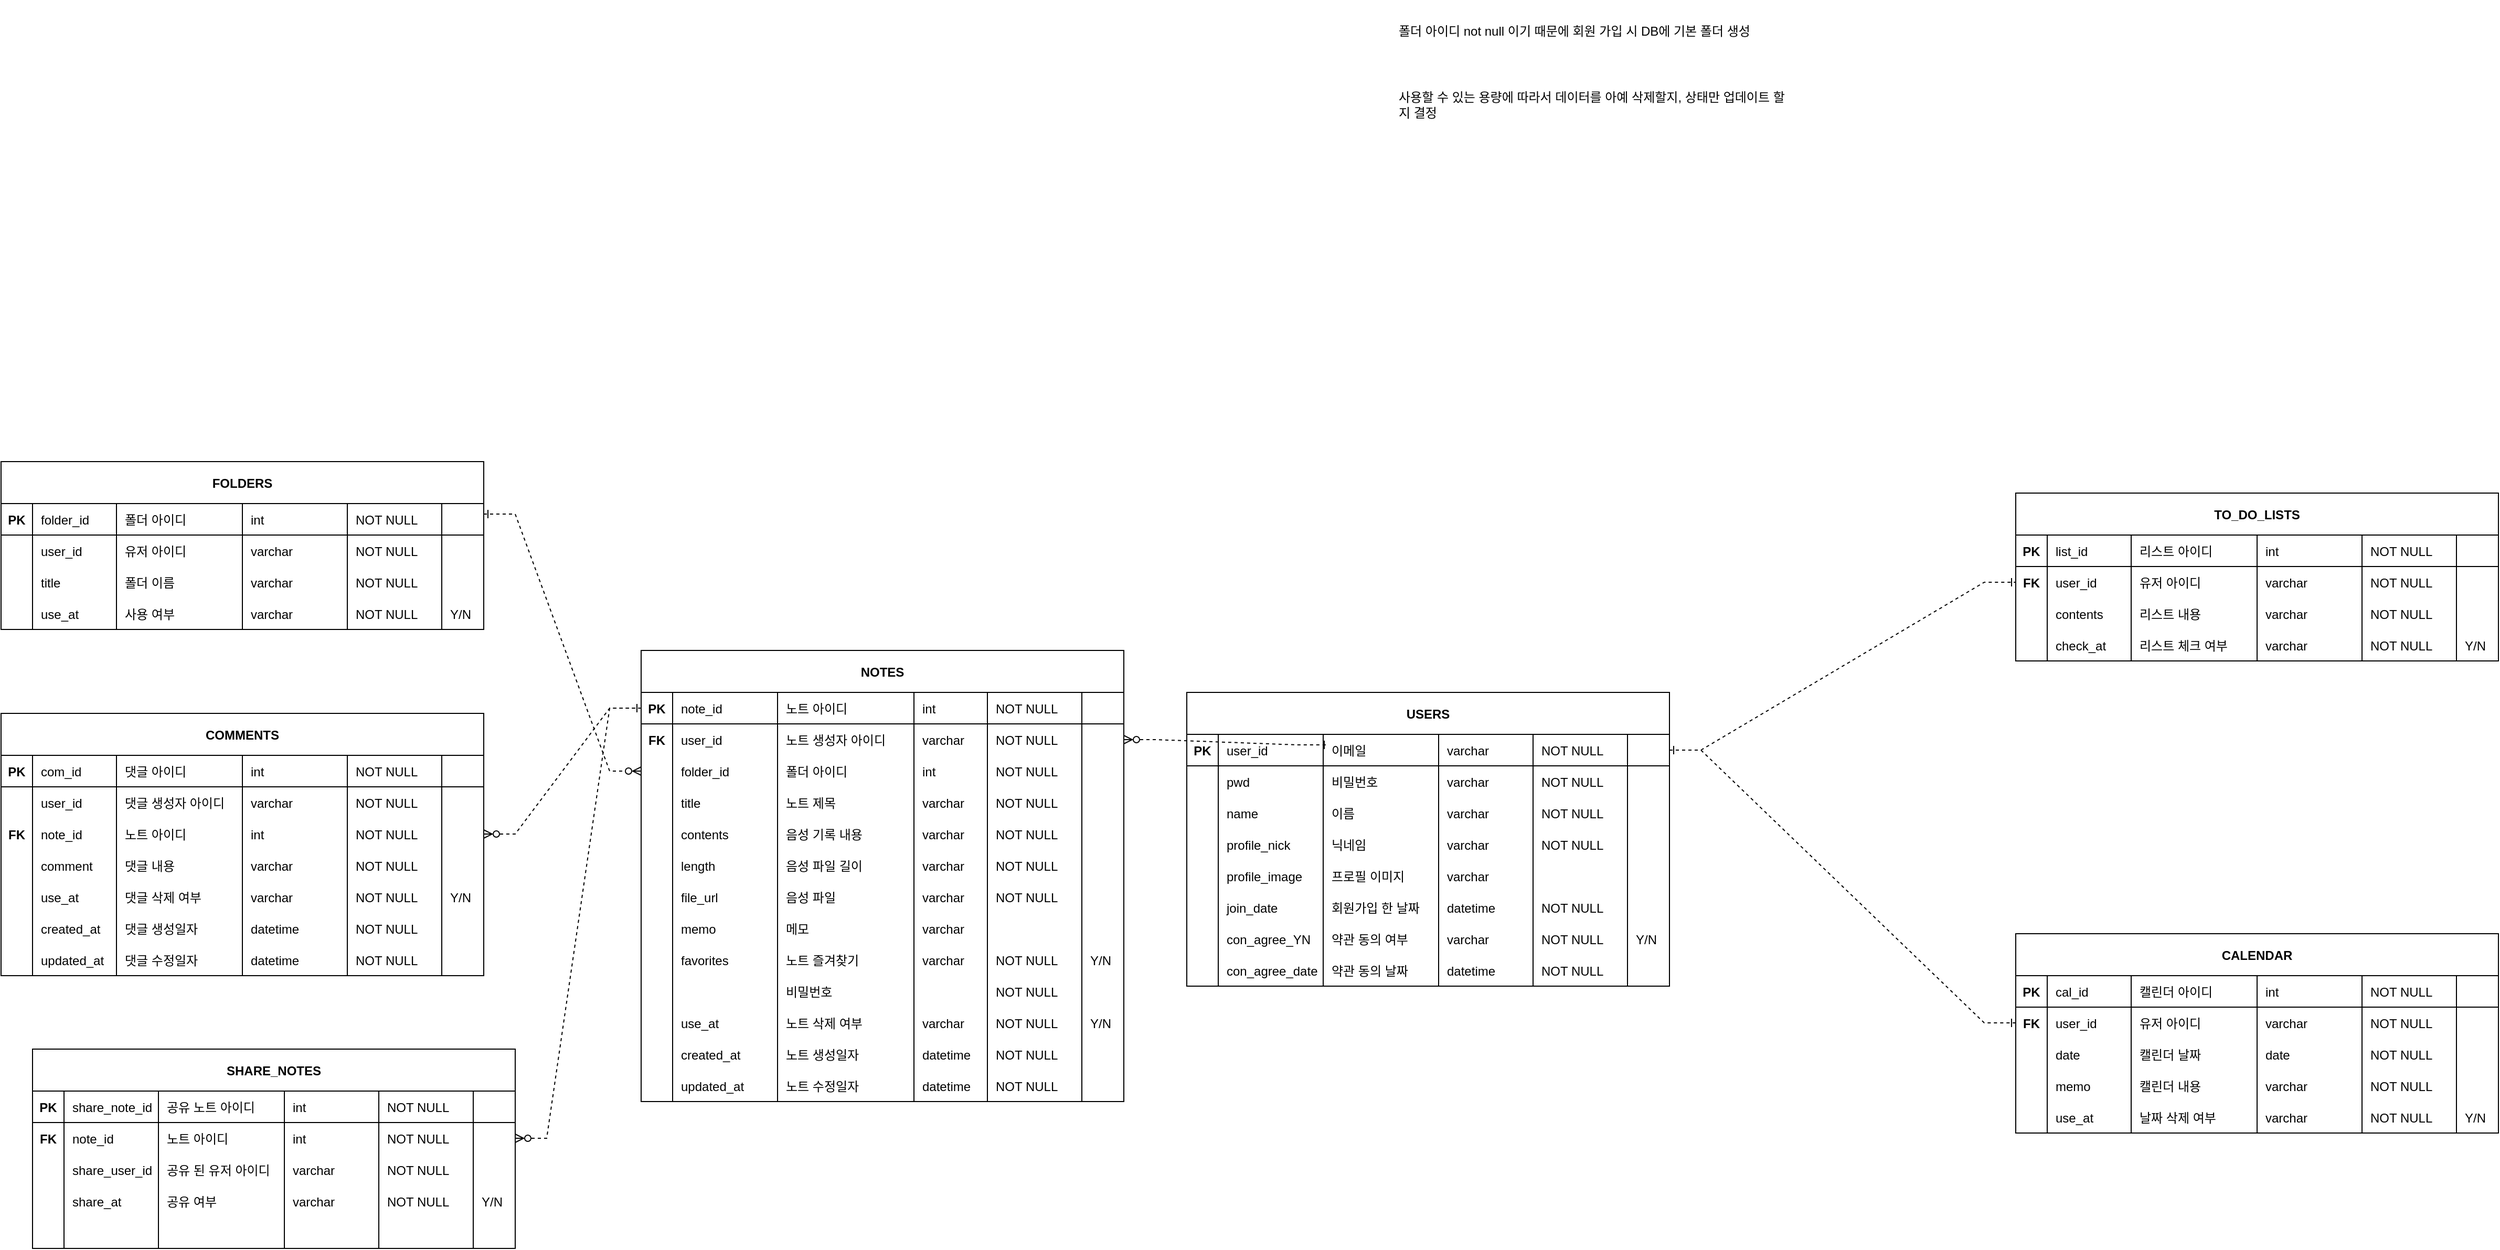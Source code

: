 <mxfile>
    <diagram id="R2lEEEUBdFMjLlhIrx00" name="Page-1">
        <mxGraphModel dx="2908" dy="1355" grid="1" gridSize="10" guides="1" tooltips="1" connect="1" arrows="1" fold="1" page="1" pageScale="1" pageWidth="850" pageHeight="1100" math="0" shadow="0" extFonts="Permanent Marker^https://fonts.googleapis.com/css?family=Permanent+Marker">
            <root>
                <mxCell id="0"/>
                <mxCell id="1" parent="0"/>
                <mxCell id="nSgi-go1DFLOJk9IG7n2-1" value="NOTES" style="shape=table;startSize=40;container=1;collapsible=1;childLayout=tableLayout;fixedRows=1;rowLines=0;fontStyle=1;align=center;resizeLast=1;" parent="1" vertex="1">
                    <mxGeometry x="-1310" y="-180" width="460" height="430" as="geometry"/>
                </mxCell>
                <mxCell id="nSgi-go1DFLOJk9IG7n2-2" value="" style="shape=partialRectangle;collapsible=0;dropTarget=0;pointerEvents=0;fillColor=none;points=[[0,0.5],[1,0.5]];portConstraint=eastwest;top=0;left=0;right=0;bottom=1;" parent="nSgi-go1DFLOJk9IG7n2-1" vertex="1">
                    <mxGeometry y="40" width="460" height="30" as="geometry"/>
                </mxCell>
                <mxCell id="nSgi-go1DFLOJk9IG7n2-3" value="PK" style="shape=partialRectangle;overflow=hidden;connectable=0;fillColor=none;top=0;left=0;bottom=0;right=0;fontStyle=1;" parent="nSgi-go1DFLOJk9IG7n2-2" vertex="1">
                    <mxGeometry width="30" height="30" as="geometry">
                        <mxRectangle width="30" height="30" as="alternateBounds"/>
                    </mxGeometry>
                </mxCell>
                <mxCell id="nSgi-go1DFLOJk9IG7n2-4" value="note_id" style="shape=partialRectangle;overflow=hidden;connectable=0;fillColor=none;top=0;left=0;bottom=0;right=0;align=left;spacingLeft=6;fontStyle=0;" parent="nSgi-go1DFLOJk9IG7n2-2" vertex="1">
                    <mxGeometry x="30" width="100" height="30" as="geometry">
                        <mxRectangle width="100" height="30" as="alternateBounds"/>
                    </mxGeometry>
                </mxCell>
                <mxCell id="nSgi-go1DFLOJk9IG7n2-5" value="노트 아이디" style="shape=partialRectangle;overflow=hidden;connectable=0;fillColor=none;top=0;left=0;bottom=0;right=0;align=left;spacingLeft=6;fontStyle=0;" parent="nSgi-go1DFLOJk9IG7n2-2" vertex="1">
                    <mxGeometry x="130" width="130" height="30" as="geometry">
                        <mxRectangle width="130" height="30" as="alternateBounds"/>
                    </mxGeometry>
                </mxCell>
                <mxCell id="nSgi-go1DFLOJk9IG7n2-6" value="int" style="shape=partialRectangle;overflow=hidden;connectable=0;fillColor=none;top=0;left=0;bottom=0;right=0;align=left;spacingLeft=6;fontStyle=0;" parent="nSgi-go1DFLOJk9IG7n2-2" vertex="1">
                    <mxGeometry x="260" width="70" height="30" as="geometry">
                        <mxRectangle width="70" height="30" as="alternateBounds"/>
                    </mxGeometry>
                </mxCell>
                <mxCell id="nSgi-go1DFLOJk9IG7n2-7" value="NOT NULL" style="shape=partialRectangle;overflow=hidden;connectable=0;fillColor=none;top=0;left=0;bottom=0;right=0;align=left;spacingLeft=6;fontStyle=0;" parent="nSgi-go1DFLOJk9IG7n2-2" vertex="1">
                    <mxGeometry x="330" width="90" height="30" as="geometry">
                        <mxRectangle width="90" height="30" as="alternateBounds"/>
                    </mxGeometry>
                </mxCell>
                <mxCell id="nSgi-go1DFLOJk9IG7n2-8" style="shape=partialRectangle;overflow=hidden;connectable=0;fillColor=none;top=0;left=0;bottom=0;right=0;align=left;spacingLeft=6;fontStyle=5;" parent="nSgi-go1DFLOJk9IG7n2-2" vertex="1">
                    <mxGeometry x="420" width="40" height="30" as="geometry">
                        <mxRectangle width="40" height="30" as="alternateBounds"/>
                    </mxGeometry>
                </mxCell>
                <mxCell id="nSgi-go1DFLOJk9IG7n2-9" value="" style="shape=partialRectangle;collapsible=0;dropTarget=0;pointerEvents=0;fillColor=none;points=[[0,0.5],[1,0.5]];portConstraint=eastwest;top=0;left=0;right=0;bottom=0;" parent="nSgi-go1DFLOJk9IG7n2-1" vertex="1">
                    <mxGeometry y="70" width="460" height="30" as="geometry"/>
                </mxCell>
                <mxCell id="nSgi-go1DFLOJk9IG7n2-10" value="FK" style="shape=partialRectangle;overflow=hidden;connectable=0;fillColor=none;top=0;left=0;bottom=0;right=0;fontStyle=1" parent="nSgi-go1DFLOJk9IG7n2-9" vertex="1">
                    <mxGeometry width="30" height="30" as="geometry">
                        <mxRectangle width="30" height="30" as="alternateBounds"/>
                    </mxGeometry>
                </mxCell>
                <mxCell id="nSgi-go1DFLOJk9IG7n2-11" value="user_id" style="shape=partialRectangle;overflow=hidden;connectable=0;fillColor=none;top=0;left=0;bottom=0;right=0;align=left;spacingLeft=6;" parent="nSgi-go1DFLOJk9IG7n2-9" vertex="1">
                    <mxGeometry x="30" width="100" height="30" as="geometry">
                        <mxRectangle width="100" height="30" as="alternateBounds"/>
                    </mxGeometry>
                </mxCell>
                <mxCell id="nSgi-go1DFLOJk9IG7n2-12" value="노트 생성자 아이디" style="shape=partialRectangle;overflow=hidden;connectable=0;fillColor=none;top=0;left=0;bottom=0;right=0;align=left;spacingLeft=6;" parent="nSgi-go1DFLOJk9IG7n2-9" vertex="1">
                    <mxGeometry x="130" width="130" height="30" as="geometry">
                        <mxRectangle width="130" height="30" as="alternateBounds"/>
                    </mxGeometry>
                </mxCell>
                <mxCell id="nSgi-go1DFLOJk9IG7n2-13" value="varchar" style="shape=partialRectangle;overflow=hidden;connectable=0;fillColor=none;top=0;left=0;bottom=0;right=0;align=left;spacingLeft=6;" parent="nSgi-go1DFLOJk9IG7n2-9" vertex="1">
                    <mxGeometry x="260" width="70" height="30" as="geometry">
                        <mxRectangle width="70" height="30" as="alternateBounds"/>
                    </mxGeometry>
                </mxCell>
                <mxCell id="nSgi-go1DFLOJk9IG7n2-14" value="NOT NULL" style="shape=partialRectangle;overflow=hidden;connectable=0;fillColor=none;top=0;left=0;bottom=0;right=0;align=left;spacingLeft=6;" parent="nSgi-go1DFLOJk9IG7n2-9" vertex="1">
                    <mxGeometry x="330" width="90" height="30" as="geometry">
                        <mxRectangle width="90" height="30" as="alternateBounds"/>
                    </mxGeometry>
                </mxCell>
                <mxCell id="nSgi-go1DFLOJk9IG7n2-15" style="shape=partialRectangle;overflow=hidden;connectable=0;fillColor=none;top=0;left=0;bottom=0;right=0;align=left;spacingLeft=6;" parent="nSgi-go1DFLOJk9IG7n2-9" vertex="1">
                    <mxGeometry x="420" width="40" height="30" as="geometry">
                        <mxRectangle width="40" height="30" as="alternateBounds"/>
                    </mxGeometry>
                </mxCell>
                <mxCell id="nSgi-go1DFLOJk9IG7n2-16" style="shape=partialRectangle;collapsible=0;dropTarget=0;pointerEvents=0;fillColor=none;points=[[0,0.5],[1,0.5]];portConstraint=eastwest;top=0;left=0;right=0;bottom=0;" parent="nSgi-go1DFLOJk9IG7n2-1" vertex="1">
                    <mxGeometry y="100" width="460" height="30" as="geometry"/>
                </mxCell>
                <mxCell id="nSgi-go1DFLOJk9IG7n2-17" style="shape=partialRectangle;overflow=hidden;connectable=0;fillColor=none;top=0;left=0;bottom=0;right=0;perimeterSpacing=1;" parent="nSgi-go1DFLOJk9IG7n2-16" vertex="1">
                    <mxGeometry width="30" height="30" as="geometry">
                        <mxRectangle width="30" height="30" as="alternateBounds"/>
                    </mxGeometry>
                </mxCell>
                <mxCell id="nSgi-go1DFLOJk9IG7n2-18" value="folder_id" style="shape=partialRectangle;overflow=hidden;connectable=0;fillColor=none;top=0;left=0;bottom=0;right=0;align=left;spacingLeft=6;strokeColor=default;" parent="nSgi-go1DFLOJk9IG7n2-16" vertex="1">
                    <mxGeometry x="30" width="100" height="30" as="geometry">
                        <mxRectangle width="100" height="30" as="alternateBounds"/>
                    </mxGeometry>
                </mxCell>
                <mxCell id="nSgi-go1DFLOJk9IG7n2-19" value="폴더 아이디" style="shape=partialRectangle;overflow=hidden;connectable=0;fillColor=none;top=0;left=0;bottom=0;right=0;align=left;spacingLeft=6;strokeColor=default;" parent="nSgi-go1DFLOJk9IG7n2-16" vertex="1">
                    <mxGeometry x="130" width="130" height="30" as="geometry">
                        <mxRectangle width="130" height="30" as="alternateBounds"/>
                    </mxGeometry>
                </mxCell>
                <mxCell id="nSgi-go1DFLOJk9IG7n2-20" value="int" style="shape=partialRectangle;overflow=hidden;connectable=0;fillColor=none;top=0;left=0;bottom=0;right=0;align=left;spacingLeft=6;strokeColor=default;" parent="nSgi-go1DFLOJk9IG7n2-16" vertex="1">
                    <mxGeometry x="260" width="70" height="30" as="geometry">
                        <mxRectangle width="70" height="30" as="alternateBounds"/>
                    </mxGeometry>
                </mxCell>
                <mxCell id="nSgi-go1DFLOJk9IG7n2-21" value="NOT NULL" style="shape=partialRectangle;overflow=hidden;connectable=0;fillColor=none;top=0;left=0;bottom=0;right=0;align=left;spacingLeft=6;strokeColor=default;" parent="nSgi-go1DFLOJk9IG7n2-16" vertex="1">
                    <mxGeometry x="330" width="90" height="30" as="geometry">
                        <mxRectangle width="90" height="30" as="alternateBounds"/>
                    </mxGeometry>
                </mxCell>
                <mxCell id="nSgi-go1DFLOJk9IG7n2-22" style="shape=partialRectangle;overflow=hidden;connectable=0;fillColor=none;top=0;left=0;bottom=0;right=0;align=left;spacingLeft=6;strokeColor=default;" parent="nSgi-go1DFLOJk9IG7n2-16" vertex="1">
                    <mxGeometry x="420" width="40" height="30" as="geometry">
                        <mxRectangle width="40" height="30" as="alternateBounds"/>
                    </mxGeometry>
                </mxCell>
                <mxCell id="nSgi-go1DFLOJk9IG7n2-30" style="shape=partialRectangle;collapsible=0;dropTarget=0;pointerEvents=0;fillColor=none;points=[[0,0.5],[1,0.5]];portConstraint=eastwest;top=0;left=0;right=0;bottom=0;" parent="nSgi-go1DFLOJk9IG7n2-1" vertex="1">
                    <mxGeometry y="130" width="460" height="30" as="geometry"/>
                </mxCell>
                <mxCell id="nSgi-go1DFLOJk9IG7n2-31" style="shape=partialRectangle;overflow=hidden;connectable=0;fillColor=none;top=0;left=0;bottom=0;right=0;perimeterSpacing=1;" parent="nSgi-go1DFLOJk9IG7n2-30" vertex="1">
                    <mxGeometry width="30" height="30" as="geometry">
                        <mxRectangle width="30" height="30" as="alternateBounds"/>
                    </mxGeometry>
                </mxCell>
                <mxCell id="nSgi-go1DFLOJk9IG7n2-32" value="title" style="shape=partialRectangle;overflow=hidden;connectable=0;fillColor=none;top=0;left=0;bottom=0;right=0;align=left;spacingLeft=6;strokeColor=default;" parent="nSgi-go1DFLOJk9IG7n2-30" vertex="1">
                    <mxGeometry x="30" width="100" height="30" as="geometry">
                        <mxRectangle width="100" height="30" as="alternateBounds"/>
                    </mxGeometry>
                </mxCell>
                <mxCell id="nSgi-go1DFLOJk9IG7n2-33" value="노트 제목" style="shape=partialRectangle;overflow=hidden;connectable=0;fillColor=none;top=0;left=0;bottom=0;right=0;align=left;spacingLeft=6;strokeColor=default;" parent="nSgi-go1DFLOJk9IG7n2-30" vertex="1">
                    <mxGeometry x="130" width="130" height="30" as="geometry">
                        <mxRectangle width="130" height="30" as="alternateBounds"/>
                    </mxGeometry>
                </mxCell>
                <mxCell id="nSgi-go1DFLOJk9IG7n2-34" value="varchar" style="shape=partialRectangle;overflow=hidden;connectable=0;fillColor=none;top=0;left=0;bottom=0;right=0;align=left;spacingLeft=6;strokeColor=default;" parent="nSgi-go1DFLOJk9IG7n2-30" vertex="1">
                    <mxGeometry x="260" width="70" height="30" as="geometry">
                        <mxRectangle width="70" height="30" as="alternateBounds"/>
                    </mxGeometry>
                </mxCell>
                <mxCell id="nSgi-go1DFLOJk9IG7n2-35" value="NOT NULL" style="shape=partialRectangle;overflow=hidden;connectable=0;fillColor=none;top=0;left=0;bottom=0;right=0;align=left;spacingLeft=6;strokeColor=default;" parent="nSgi-go1DFLOJk9IG7n2-30" vertex="1">
                    <mxGeometry x="330" width="90" height="30" as="geometry">
                        <mxRectangle width="90" height="30" as="alternateBounds"/>
                    </mxGeometry>
                </mxCell>
                <mxCell id="nSgi-go1DFLOJk9IG7n2-36" style="shape=partialRectangle;overflow=hidden;connectable=0;fillColor=none;top=0;left=0;bottom=0;right=0;align=left;spacingLeft=6;strokeColor=default;" parent="nSgi-go1DFLOJk9IG7n2-30" vertex="1">
                    <mxGeometry x="420" width="40" height="30" as="geometry">
                        <mxRectangle width="40" height="30" as="alternateBounds"/>
                    </mxGeometry>
                </mxCell>
                <mxCell id="nSgi-go1DFLOJk9IG7n2-37" style="shape=partialRectangle;collapsible=0;dropTarget=0;pointerEvents=0;fillColor=none;points=[[0,0.5],[1,0.5]];portConstraint=eastwest;top=0;left=0;right=0;bottom=0;" parent="nSgi-go1DFLOJk9IG7n2-1" vertex="1">
                    <mxGeometry y="160" width="460" height="30" as="geometry"/>
                </mxCell>
                <mxCell id="nSgi-go1DFLOJk9IG7n2-38" style="shape=partialRectangle;overflow=hidden;connectable=0;fillColor=none;top=0;left=0;bottom=0;right=0;perimeterSpacing=1;" parent="nSgi-go1DFLOJk9IG7n2-37" vertex="1">
                    <mxGeometry width="30" height="30" as="geometry">
                        <mxRectangle width="30" height="30" as="alternateBounds"/>
                    </mxGeometry>
                </mxCell>
                <mxCell id="nSgi-go1DFLOJk9IG7n2-39" value="contents" style="shape=partialRectangle;overflow=hidden;connectable=0;fillColor=none;top=0;left=0;bottom=0;right=0;align=left;spacingLeft=6;strokeColor=default;" parent="nSgi-go1DFLOJk9IG7n2-37" vertex="1">
                    <mxGeometry x="30" width="100" height="30" as="geometry">
                        <mxRectangle width="100" height="30" as="alternateBounds"/>
                    </mxGeometry>
                </mxCell>
                <mxCell id="nSgi-go1DFLOJk9IG7n2-40" value="음성 기록 내용" style="shape=partialRectangle;overflow=hidden;connectable=0;fillColor=none;top=0;left=0;bottom=0;right=0;align=left;spacingLeft=6;strokeColor=default;" parent="nSgi-go1DFLOJk9IG7n2-37" vertex="1">
                    <mxGeometry x="130" width="130" height="30" as="geometry">
                        <mxRectangle width="130" height="30" as="alternateBounds"/>
                    </mxGeometry>
                </mxCell>
                <mxCell id="nSgi-go1DFLOJk9IG7n2-41" value="varchar" style="shape=partialRectangle;overflow=hidden;connectable=0;fillColor=none;top=0;left=0;bottom=0;right=0;align=left;spacingLeft=6;strokeColor=default;" parent="nSgi-go1DFLOJk9IG7n2-37" vertex="1">
                    <mxGeometry x="260" width="70" height="30" as="geometry">
                        <mxRectangle width="70" height="30" as="alternateBounds"/>
                    </mxGeometry>
                </mxCell>
                <mxCell id="nSgi-go1DFLOJk9IG7n2-42" value="NOT NULL" style="shape=partialRectangle;overflow=hidden;connectable=0;fillColor=none;top=0;left=0;bottom=0;right=0;align=left;spacingLeft=6;strokeColor=default;" parent="nSgi-go1DFLOJk9IG7n2-37" vertex="1">
                    <mxGeometry x="330" width="90" height="30" as="geometry">
                        <mxRectangle width="90" height="30" as="alternateBounds"/>
                    </mxGeometry>
                </mxCell>
                <mxCell id="nSgi-go1DFLOJk9IG7n2-43" style="shape=partialRectangle;overflow=hidden;connectable=0;fillColor=none;top=0;left=0;bottom=0;right=0;align=left;spacingLeft=6;strokeColor=default;" parent="nSgi-go1DFLOJk9IG7n2-37" vertex="1">
                    <mxGeometry x="420" width="40" height="30" as="geometry">
                        <mxRectangle width="40" height="30" as="alternateBounds"/>
                    </mxGeometry>
                </mxCell>
                <mxCell id="nSgi-go1DFLOJk9IG7n2-44" style="shape=partialRectangle;collapsible=0;dropTarget=0;pointerEvents=0;fillColor=none;points=[[0,0.5],[1,0.5]];portConstraint=eastwest;top=0;left=0;right=0;bottom=0;" parent="nSgi-go1DFLOJk9IG7n2-1" vertex="1">
                    <mxGeometry y="190" width="460" height="30" as="geometry"/>
                </mxCell>
                <mxCell id="nSgi-go1DFLOJk9IG7n2-45" style="shape=partialRectangle;overflow=hidden;connectable=0;fillColor=none;top=0;left=0;bottom=0;right=0;" parent="nSgi-go1DFLOJk9IG7n2-44" vertex="1">
                    <mxGeometry width="30" height="30" as="geometry">
                        <mxRectangle width="30" height="30" as="alternateBounds"/>
                    </mxGeometry>
                </mxCell>
                <mxCell id="nSgi-go1DFLOJk9IG7n2-46" value="length" style="shape=partialRectangle;overflow=hidden;connectable=0;fillColor=none;top=0;left=0;bottom=0;right=0;align=left;spacingLeft=6;" parent="nSgi-go1DFLOJk9IG7n2-44" vertex="1">
                    <mxGeometry x="30" width="100" height="30" as="geometry">
                        <mxRectangle width="100" height="30" as="alternateBounds"/>
                    </mxGeometry>
                </mxCell>
                <mxCell id="nSgi-go1DFLOJk9IG7n2-47" value="음성 파일 길이" style="shape=partialRectangle;overflow=hidden;connectable=0;fillColor=none;top=0;left=0;bottom=0;right=0;align=left;spacingLeft=6;" parent="nSgi-go1DFLOJk9IG7n2-44" vertex="1">
                    <mxGeometry x="130" width="130" height="30" as="geometry">
                        <mxRectangle width="130" height="30" as="alternateBounds"/>
                    </mxGeometry>
                </mxCell>
                <mxCell id="nSgi-go1DFLOJk9IG7n2-48" value="varchar" style="shape=partialRectangle;overflow=hidden;connectable=0;fillColor=none;top=0;left=0;bottom=0;right=0;align=left;spacingLeft=6;" parent="nSgi-go1DFLOJk9IG7n2-44" vertex="1">
                    <mxGeometry x="260" width="70" height="30" as="geometry">
                        <mxRectangle width="70" height="30" as="alternateBounds"/>
                    </mxGeometry>
                </mxCell>
                <mxCell id="nSgi-go1DFLOJk9IG7n2-49" value="NOT NULL" style="shape=partialRectangle;overflow=hidden;connectable=0;fillColor=none;top=0;left=0;bottom=0;right=0;align=left;spacingLeft=6;" parent="nSgi-go1DFLOJk9IG7n2-44" vertex="1">
                    <mxGeometry x="330" width="90" height="30" as="geometry">
                        <mxRectangle width="90" height="30" as="alternateBounds"/>
                    </mxGeometry>
                </mxCell>
                <mxCell id="nSgi-go1DFLOJk9IG7n2-50" style="shape=partialRectangle;overflow=hidden;connectable=0;fillColor=none;top=0;left=0;bottom=0;right=0;align=left;spacingLeft=6;" parent="nSgi-go1DFLOJk9IG7n2-44" vertex="1">
                    <mxGeometry x="420" width="40" height="30" as="geometry">
                        <mxRectangle width="40" height="30" as="alternateBounds"/>
                    </mxGeometry>
                </mxCell>
                <mxCell id="nSgi-go1DFLOJk9IG7n2-51" style="shape=partialRectangle;collapsible=0;dropTarget=0;pointerEvents=0;fillColor=none;points=[[0,0.5],[1,0.5]];portConstraint=eastwest;top=0;left=0;right=0;bottom=0;" parent="nSgi-go1DFLOJk9IG7n2-1" vertex="1">
                    <mxGeometry y="220" width="460" height="30" as="geometry"/>
                </mxCell>
                <mxCell id="nSgi-go1DFLOJk9IG7n2-52" style="shape=partialRectangle;overflow=hidden;connectable=0;fillColor=none;top=0;left=0;bottom=0;right=0;" parent="nSgi-go1DFLOJk9IG7n2-51" vertex="1">
                    <mxGeometry width="30" height="30" as="geometry">
                        <mxRectangle width="30" height="30" as="alternateBounds"/>
                    </mxGeometry>
                </mxCell>
                <mxCell id="nSgi-go1DFLOJk9IG7n2-53" value="file_url" style="shape=partialRectangle;overflow=hidden;connectable=0;fillColor=none;top=0;left=0;bottom=0;right=0;align=left;spacingLeft=6;" parent="nSgi-go1DFLOJk9IG7n2-51" vertex="1">
                    <mxGeometry x="30" width="100" height="30" as="geometry">
                        <mxRectangle width="100" height="30" as="alternateBounds"/>
                    </mxGeometry>
                </mxCell>
                <mxCell id="nSgi-go1DFLOJk9IG7n2-54" value="음성 파일 " style="shape=partialRectangle;overflow=hidden;connectable=0;fillColor=none;top=0;left=0;bottom=0;right=0;align=left;spacingLeft=6;" parent="nSgi-go1DFLOJk9IG7n2-51" vertex="1">
                    <mxGeometry x="130" width="130" height="30" as="geometry">
                        <mxRectangle width="130" height="30" as="alternateBounds"/>
                    </mxGeometry>
                </mxCell>
                <mxCell id="nSgi-go1DFLOJk9IG7n2-55" value="varchar" style="shape=partialRectangle;overflow=hidden;connectable=0;fillColor=none;top=0;left=0;bottom=0;right=0;align=left;spacingLeft=6;" parent="nSgi-go1DFLOJk9IG7n2-51" vertex="1">
                    <mxGeometry x="260" width="70" height="30" as="geometry">
                        <mxRectangle width="70" height="30" as="alternateBounds"/>
                    </mxGeometry>
                </mxCell>
                <mxCell id="nSgi-go1DFLOJk9IG7n2-56" value="NOT NULL" style="shape=partialRectangle;overflow=hidden;connectable=0;fillColor=none;top=0;left=0;bottom=0;right=0;align=left;spacingLeft=6;" parent="nSgi-go1DFLOJk9IG7n2-51" vertex="1">
                    <mxGeometry x="330" width="90" height="30" as="geometry">
                        <mxRectangle width="90" height="30" as="alternateBounds"/>
                    </mxGeometry>
                </mxCell>
                <mxCell id="nSgi-go1DFLOJk9IG7n2-57" style="shape=partialRectangle;overflow=hidden;connectable=0;fillColor=none;top=0;left=0;bottom=0;right=0;align=left;spacingLeft=6;" parent="nSgi-go1DFLOJk9IG7n2-51" vertex="1">
                    <mxGeometry x="420" width="40" height="30" as="geometry">
                        <mxRectangle width="40" height="30" as="alternateBounds"/>
                    </mxGeometry>
                </mxCell>
                <mxCell id="nSgi-go1DFLOJk9IG7n2-58" style="shape=partialRectangle;collapsible=0;dropTarget=0;pointerEvents=0;fillColor=none;points=[[0,0.5],[1,0.5]];portConstraint=eastwest;top=0;left=0;right=0;bottom=0;" parent="nSgi-go1DFLOJk9IG7n2-1" vertex="1">
                    <mxGeometry y="250" width="460" height="30" as="geometry"/>
                </mxCell>
                <mxCell id="nSgi-go1DFLOJk9IG7n2-59" style="shape=partialRectangle;overflow=hidden;connectable=0;fillColor=none;top=0;left=0;bottom=0;right=0;" parent="nSgi-go1DFLOJk9IG7n2-58" vertex="1">
                    <mxGeometry width="30" height="30" as="geometry">
                        <mxRectangle width="30" height="30" as="alternateBounds"/>
                    </mxGeometry>
                </mxCell>
                <mxCell id="nSgi-go1DFLOJk9IG7n2-60" value="memo" style="shape=partialRectangle;overflow=hidden;connectable=0;fillColor=none;top=0;left=0;bottom=0;right=0;align=left;spacingLeft=6;" parent="nSgi-go1DFLOJk9IG7n2-58" vertex="1">
                    <mxGeometry x="30" width="100" height="30" as="geometry">
                        <mxRectangle width="100" height="30" as="alternateBounds"/>
                    </mxGeometry>
                </mxCell>
                <mxCell id="nSgi-go1DFLOJk9IG7n2-61" value="메모" style="shape=partialRectangle;overflow=hidden;connectable=0;fillColor=none;top=0;left=0;bottom=0;right=0;align=left;spacingLeft=6;" parent="nSgi-go1DFLOJk9IG7n2-58" vertex="1">
                    <mxGeometry x="130" width="130" height="30" as="geometry">
                        <mxRectangle width="130" height="30" as="alternateBounds"/>
                    </mxGeometry>
                </mxCell>
                <mxCell id="nSgi-go1DFLOJk9IG7n2-62" value="varchar" style="shape=partialRectangle;overflow=hidden;connectable=0;fillColor=none;top=0;left=0;bottom=0;right=0;align=left;spacingLeft=6;" parent="nSgi-go1DFLOJk9IG7n2-58" vertex="1">
                    <mxGeometry x="260" width="70" height="30" as="geometry">
                        <mxRectangle width="70" height="30" as="alternateBounds"/>
                    </mxGeometry>
                </mxCell>
                <mxCell id="nSgi-go1DFLOJk9IG7n2-63" style="shape=partialRectangle;overflow=hidden;connectable=0;fillColor=none;top=0;left=0;bottom=0;right=0;align=left;spacingLeft=6;" parent="nSgi-go1DFLOJk9IG7n2-58" vertex="1">
                    <mxGeometry x="330" width="90" height="30" as="geometry">
                        <mxRectangle width="90" height="30" as="alternateBounds"/>
                    </mxGeometry>
                </mxCell>
                <mxCell id="nSgi-go1DFLOJk9IG7n2-64" style="shape=partialRectangle;overflow=hidden;connectable=0;fillColor=none;top=0;left=0;bottom=0;right=0;align=left;spacingLeft=6;" parent="nSgi-go1DFLOJk9IG7n2-58" vertex="1">
                    <mxGeometry x="420" width="40" height="30" as="geometry">
                        <mxRectangle width="40" height="30" as="alternateBounds"/>
                    </mxGeometry>
                </mxCell>
                <mxCell id="nSgi-go1DFLOJk9IG7n2-65" style="shape=partialRectangle;collapsible=0;dropTarget=0;pointerEvents=0;fillColor=none;points=[[0,0.5],[1,0.5]];portConstraint=eastwest;top=0;left=0;right=0;bottom=0;" parent="nSgi-go1DFLOJk9IG7n2-1" vertex="1">
                    <mxGeometry y="280" width="460" height="30" as="geometry"/>
                </mxCell>
                <mxCell id="nSgi-go1DFLOJk9IG7n2-66" style="shape=partialRectangle;overflow=hidden;connectable=0;fillColor=none;top=0;left=0;bottom=0;right=0;" parent="nSgi-go1DFLOJk9IG7n2-65" vertex="1">
                    <mxGeometry width="30" height="30" as="geometry">
                        <mxRectangle width="30" height="30" as="alternateBounds"/>
                    </mxGeometry>
                </mxCell>
                <mxCell id="nSgi-go1DFLOJk9IG7n2-67" value="favorites" style="shape=partialRectangle;overflow=hidden;connectable=0;fillColor=none;top=0;left=0;bottom=0;right=0;align=left;spacingLeft=6;" parent="nSgi-go1DFLOJk9IG7n2-65" vertex="1">
                    <mxGeometry x="30" width="100" height="30" as="geometry">
                        <mxRectangle width="100" height="30" as="alternateBounds"/>
                    </mxGeometry>
                </mxCell>
                <mxCell id="nSgi-go1DFLOJk9IG7n2-68" value="노트 즐겨찾기" style="shape=partialRectangle;overflow=hidden;connectable=0;fillColor=none;top=0;left=0;bottom=0;right=0;align=left;spacingLeft=6;" parent="nSgi-go1DFLOJk9IG7n2-65" vertex="1">
                    <mxGeometry x="130" width="130" height="30" as="geometry">
                        <mxRectangle width="130" height="30" as="alternateBounds"/>
                    </mxGeometry>
                </mxCell>
                <mxCell id="nSgi-go1DFLOJk9IG7n2-69" value="varchar" style="shape=partialRectangle;overflow=hidden;connectable=0;fillColor=none;top=0;left=0;bottom=0;right=0;align=left;spacingLeft=6;" parent="nSgi-go1DFLOJk9IG7n2-65" vertex="1">
                    <mxGeometry x="260" width="70" height="30" as="geometry">
                        <mxRectangle width="70" height="30" as="alternateBounds"/>
                    </mxGeometry>
                </mxCell>
                <mxCell id="nSgi-go1DFLOJk9IG7n2-70" value="NOT NULL" style="shape=partialRectangle;overflow=hidden;connectable=0;fillColor=none;top=0;left=0;bottom=0;right=0;align=left;spacingLeft=6;" parent="nSgi-go1DFLOJk9IG7n2-65" vertex="1">
                    <mxGeometry x="330" width="90" height="30" as="geometry">
                        <mxRectangle width="90" height="30" as="alternateBounds"/>
                    </mxGeometry>
                </mxCell>
                <mxCell id="nSgi-go1DFLOJk9IG7n2-71" value="Y/N" style="shape=partialRectangle;overflow=hidden;connectable=0;fillColor=none;top=0;left=0;bottom=0;right=0;align=left;spacingLeft=6;" parent="nSgi-go1DFLOJk9IG7n2-65" vertex="1">
                    <mxGeometry x="420" width="40" height="30" as="geometry">
                        <mxRectangle width="40" height="30" as="alternateBounds"/>
                    </mxGeometry>
                </mxCell>
                <mxCell id="nSgi-go1DFLOJk9IG7n2-72" style="shape=partialRectangle;collapsible=0;dropTarget=0;pointerEvents=0;fillColor=none;points=[[0,0.5],[1,0.5]];portConstraint=eastwest;top=0;left=0;right=0;bottom=0;" parent="nSgi-go1DFLOJk9IG7n2-1" vertex="1">
                    <mxGeometry y="310" width="460" height="30" as="geometry"/>
                </mxCell>
                <mxCell id="nSgi-go1DFLOJk9IG7n2-73" style="shape=partialRectangle;overflow=hidden;connectable=0;fillColor=none;top=0;left=0;bottom=0;right=0;" parent="nSgi-go1DFLOJk9IG7n2-72" vertex="1">
                    <mxGeometry width="30" height="30" as="geometry">
                        <mxRectangle width="30" height="30" as="alternateBounds"/>
                    </mxGeometry>
                </mxCell>
                <mxCell id="nSgi-go1DFLOJk9IG7n2-74" value="" style="shape=partialRectangle;overflow=hidden;connectable=0;fillColor=none;top=0;left=0;bottom=0;right=0;align=left;spacingLeft=6;" parent="nSgi-go1DFLOJk9IG7n2-72" vertex="1">
                    <mxGeometry x="30" width="100" height="30" as="geometry">
                        <mxRectangle width="100" height="30" as="alternateBounds"/>
                    </mxGeometry>
                </mxCell>
                <mxCell id="nSgi-go1DFLOJk9IG7n2-75" value="비밀번호" style="shape=partialRectangle;overflow=hidden;connectable=0;fillColor=none;top=0;left=0;bottom=0;right=0;align=left;spacingLeft=6;" parent="nSgi-go1DFLOJk9IG7n2-72" vertex="1">
                    <mxGeometry x="130" width="130" height="30" as="geometry">
                        <mxRectangle width="130" height="30" as="alternateBounds"/>
                    </mxGeometry>
                </mxCell>
                <mxCell id="nSgi-go1DFLOJk9IG7n2-76" value="" style="shape=partialRectangle;overflow=hidden;connectable=0;fillColor=none;top=0;left=0;bottom=0;right=0;align=left;spacingLeft=6;" parent="nSgi-go1DFLOJk9IG7n2-72" vertex="1">
                    <mxGeometry x="260" width="70" height="30" as="geometry">
                        <mxRectangle width="70" height="30" as="alternateBounds"/>
                    </mxGeometry>
                </mxCell>
                <mxCell id="nSgi-go1DFLOJk9IG7n2-77" value="NOT NULL" style="shape=partialRectangle;overflow=hidden;connectable=0;fillColor=none;top=0;left=0;bottom=0;right=0;align=left;spacingLeft=6;" parent="nSgi-go1DFLOJk9IG7n2-72" vertex="1">
                    <mxGeometry x="330" width="90" height="30" as="geometry">
                        <mxRectangle width="90" height="30" as="alternateBounds"/>
                    </mxGeometry>
                </mxCell>
                <mxCell id="nSgi-go1DFLOJk9IG7n2-78" value="" style="shape=partialRectangle;overflow=hidden;connectable=0;fillColor=none;top=0;left=0;bottom=0;right=0;align=left;spacingLeft=6;" parent="nSgi-go1DFLOJk9IG7n2-72" vertex="1">
                    <mxGeometry x="420" width="40" height="30" as="geometry">
                        <mxRectangle width="40" height="30" as="alternateBounds"/>
                    </mxGeometry>
                </mxCell>
                <mxCell id="nSgi-go1DFLOJk9IG7n2-79" style="shape=partialRectangle;collapsible=0;dropTarget=0;pointerEvents=0;fillColor=none;points=[[0,0.5],[1,0.5]];portConstraint=eastwest;top=0;left=0;right=0;bottom=0;" parent="nSgi-go1DFLOJk9IG7n2-1" vertex="1">
                    <mxGeometry y="340" width="460" height="30" as="geometry"/>
                </mxCell>
                <mxCell id="nSgi-go1DFLOJk9IG7n2-80" style="shape=partialRectangle;overflow=hidden;connectable=0;fillColor=none;top=0;left=0;bottom=0;right=0;" parent="nSgi-go1DFLOJk9IG7n2-79" vertex="1">
                    <mxGeometry width="30" height="30" as="geometry">
                        <mxRectangle width="30" height="30" as="alternateBounds"/>
                    </mxGeometry>
                </mxCell>
                <mxCell id="nSgi-go1DFLOJk9IG7n2-81" value="use_at" style="shape=partialRectangle;overflow=hidden;connectable=0;fillColor=none;top=0;left=0;bottom=0;right=0;align=left;spacingLeft=6;" parent="nSgi-go1DFLOJk9IG7n2-79" vertex="1">
                    <mxGeometry x="30" width="100" height="30" as="geometry">
                        <mxRectangle width="100" height="30" as="alternateBounds"/>
                    </mxGeometry>
                </mxCell>
                <mxCell id="nSgi-go1DFLOJk9IG7n2-82" value="노트 삭제 여부" style="shape=partialRectangle;overflow=hidden;connectable=0;fillColor=none;top=0;left=0;bottom=0;right=0;align=left;spacingLeft=6;" parent="nSgi-go1DFLOJk9IG7n2-79" vertex="1">
                    <mxGeometry x="130" width="130" height="30" as="geometry">
                        <mxRectangle width="130" height="30" as="alternateBounds"/>
                    </mxGeometry>
                </mxCell>
                <mxCell id="nSgi-go1DFLOJk9IG7n2-83" value="varchar" style="shape=partialRectangle;overflow=hidden;connectable=0;fillColor=none;top=0;left=0;bottom=0;right=0;align=left;spacingLeft=6;" parent="nSgi-go1DFLOJk9IG7n2-79" vertex="1">
                    <mxGeometry x="260" width="70" height="30" as="geometry">
                        <mxRectangle width="70" height="30" as="alternateBounds"/>
                    </mxGeometry>
                </mxCell>
                <mxCell id="nSgi-go1DFLOJk9IG7n2-84" value="NOT NULL" style="shape=partialRectangle;overflow=hidden;connectable=0;fillColor=none;top=0;left=0;bottom=0;right=0;align=left;spacingLeft=6;" parent="nSgi-go1DFLOJk9IG7n2-79" vertex="1">
                    <mxGeometry x="330" width="90" height="30" as="geometry">
                        <mxRectangle width="90" height="30" as="alternateBounds"/>
                    </mxGeometry>
                </mxCell>
                <mxCell id="nSgi-go1DFLOJk9IG7n2-85" value="Y/N" style="shape=partialRectangle;overflow=hidden;connectable=0;fillColor=none;top=0;left=0;bottom=0;right=0;align=left;spacingLeft=6;" parent="nSgi-go1DFLOJk9IG7n2-79" vertex="1">
                    <mxGeometry x="420" width="40" height="30" as="geometry">
                        <mxRectangle width="40" height="30" as="alternateBounds"/>
                    </mxGeometry>
                </mxCell>
                <mxCell id="nSgi-go1DFLOJk9IG7n2-86" style="shape=partialRectangle;collapsible=0;dropTarget=0;pointerEvents=0;fillColor=none;points=[[0,0.5],[1,0.5]];portConstraint=eastwest;top=0;left=0;right=0;bottom=0;" parent="nSgi-go1DFLOJk9IG7n2-1" vertex="1">
                    <mxGeometry y="370" width="460" height="30" as="geometry"/>
                </mxCell>
                <mxCell id="nSgi-go1DFLOJk9IG7n2-87" style="shape=partialRectangle;overflow=hidden;connectable=0;fillColor=none;top=0;left=0;bottom=0;right=0;" parent="nSgi-go1DFLOJk9IG7n2-86" vertex="1">
                    <mxGeometry width="30" height="30" as="geometry">
                        <mxRectangle width="30" height="30" as="alternateBounds"/>
                    </mxGeometry>
                </mxCell>
                <mxCell id="nSgi-go1DFLOJk9IG7n2-88" value="created_at" style="shape=partialRectangle;overflow=hidden;connectable=0;fillColor=none;top=0;left=0;bottom=0;right=0;align=left;spacingLeft=6;" parent="nSgi-go1DFLOJk9IG7n2-86" vertex="1">
                    <mxGeometry x="30" width="100" height="30" as="geometry">
                        <mxRectangle width="100" height="30" as="alternateBounds"/>
                    </mxGeometry>
                </mxCell>
                <mxCell id="nSgi-go1DFLOJk9IG7n2-89" value="노트 생성일자" style="shape=partialRectangle;overflow=hidden;connectable=0;fillColor=none;top=0;left=0;bottom=0;right=0;align=left;spacingLeft=6;" parent="nSgi-go1DFLOJk9IG7n2-86" vertex="1">
                    <mxGeometry x="130" width="130" height="30" as="geometry">
                        <mxRectangle width="130" height="30" as="alternateBounds"/>
                    </mxGeometry>
                </mxCell>
                <mxCell id="nSgi-go1DFLOJk9IG7n2-90" value="datetime" style="shape=partialRectangle;overflow=hidden;connectable=0;fillColor=none;top=0;left=0;bottom=0;right=0;align=left;spacingLeft=6;" parent="nSgi-go1DFLOJk9IG7n2-86" vertex="1">
                    <mxGeometry x="260" width="70" height="30" as="geometry">
                        <mxRectangle width="70" height="30" as="alternateBounds"/>
                    </mxGeometry>
                </mxCell>
                <mxCell id="nSgi-go1DFLOJk9IG7n2-91" value="NOT NULL" style="shape=partialRectangle;overflow=hidden;connectable=0;fillColor=none;top=0;left=0;bottom=0;right=0;align=left;spacingLeft=6;" parent="nSgi-go1DFLOJk9IG7n2-86" vertex="1">
                    <mxGeometry x="330" width="90" height="30" as="geometry">
                        <mxRectangle width="90" height="30" as="alternateBounds"/>
                    </mxGeometry>
                </mxCell>
                <mxCell id="nSgi-go1DFLOJk9IG7n2-92" style="shape=partialRectangle;overflow=hidden;connectable=0;fillColor=none;top=0;left=0;bottom=0;right=0;align=left;spacingLeft=6;" parent="nSgi-go1DFLOJk9IG7n2-86" vertex="1">
                    <mxGeometry x="420" width="40" height="30" as="geometry">
                        <mxRectangle width="40" height="30" as="alternateBounds"/>
                    </mxGeometry>
                </mxCell>
                <mxCell id="nSgi-go1DFLOJk9IG7n2-93" style="shape=partialRectangle;collapsible=0;dropTarget=0;pointerEvents=0;fillColor=none;points=[[0,0.5],[1,0.5]];portConstraint=eastwest;top=0;left=0;right=0;bottom=0;" parent="nSgi-go1DFLOJk9IG7n2-1" vertex="1">
                    <mxGeometry y="400" width="460" height="30" as="geometry"/>
                </mxCell>
                <mxCell id="nSgi-go1DFLOJk9IG7n2-94" style="shape=partialRectangle;overflow=hidden;connectable=0;fillColor=none;top=0;left=0;bottom=0;right=0;" parent="nSgi-go1DFLOJk9IG7n2-93" vertex="1">
                    <mxGeometry width="30" height="30" as="geometry">
                        <mxRectangle width="30" height="30" as="alternateBounds"/>
                    </mxGeometry>
                </mxCell>
                <mxCell id="nSgi-go1DFLOJk9IG7n2-95" value="updated_at" style="shape=partialRectangle;overflow=hidden;connectable=0;fillColor=none;top=0;left=0;bottom=0;right=0;align=left;spacingLeft=6;" parent="nSgi-go1DFLOJk9IG7n2-93" vertex="1">
                    <mxGeometry x="30" width="100" height="30" as="geometry">
                        <mxRectangle width="100" height="30" as="alternateBounds"/>
                    </mxGeometry>
                </mxCell>
                <mxCell id="nSgi-go1DFLOJk9IG7n2-96" value="노트 수정일자" style="shape=partialRectangle;overflow=hidden;connectable=0;fillColor=none;top=0;left=0;bottom=0;right=0;align=left;spacingLeft=6;" parent="nSgi-go1DFLOJk9IG7n2-93" vertex="1">
                    <mxGeometry x="130" width="130" height="30" as="geometry">
                        <mxRectangle width="130" height="30" as="alternateBounds"/>
                    </mxGeometry>
                </mxCell>
                <mxCell id="nSgi-go1DFLOJk9IG7n2-97" value="datetime" style="shape=partialRectangle;overflow=hidden;connectable=0;fillColor=none;top=0;left=0;bottom=0;right=0;align=left;spacingLeft=6;" parent="nSgi-go1DFLOJk9IG7n2-93" vertex="1">
                    <mxGeometry x="260" width="70" height="30" as="geometry">
                        <mxRectangle width="70" height="30" as="alternateBounds"/>
                    </mxGeometry>
                </mxCell>
                <mxCell id="nSgi-go1DFLOJk9IG7n2-98" value="NOT NULL" style="shape=partialRectangle;overflow=hidden;connectable=0;fillColor=none;top=0;left=0;bottom=0;right=0;align=left;spacingLeft=6;" parent="nSgi-go1DFLOJk9IG7n2-93" vertex="1">
                    <mxGeometry x="330" width="90" height="30" as="geometry">
                        <mxRectangle width="90" height="30" as="alternateBounds"/>
                    </mxGeometry>
                </mxCell>
                <mxCell id="nSgi-go1DFLOJk9IG7n2-99" style="shape=partialRectangle;overflow=hidden;connectable=0;fillColor=none;top=0;left=0;bottom=0;right=0;align=left;spacingLeft=6;" parent="nSgi-go1DFLOJk9IG7n2-93" vertex="1">
                    <mxGeometry x="420" width="40" height="30" as="geometry">
                        <mxRectangle width="40" height="30" as="alternateBounds"/>
                    </mxGeometry>
                </mxCell>
                <mxCell id="nSgi-go1DFLOJk9IG7n2-100" value="TO_DO_LISTS" style="shape=table;startSize=40;container=1;collapsible=1;childLayout=tableLayout;fixedRows=1;rowLines=0;fontStyle=1;align=center;resizeLast=1;" parent="1" vertex="1">
                    <mxGeometry y="-330" width="460" height="160" as="geometry"/>
                </mxCell>
                <mxCell id="nSgi-go1DFLOJk9IG7n2-101" value="" style="shape=partialRectangle;collapsible=0;dropTarget=0;pointerEvents=0;fillColor=none;points=[[0,0.5],[1,0.5]];portConstraint=eastwest;top=0;left=0;right=0;bottom=1;" parent="nSgi-go1DFLOJk9IG7n2-100" vertex="1">
                    <mxGeometry y="40" width="460" height="30" as="geometry"/>
                </mxCell>
                <mxCell id="nSgi-go1DFLOJk9IG7n2-102" value="PK" style="shape=partialRectangle;overflow=hidden;connectable=0;fillColor=none;top=0;left=0;bottom=0;right=0;fontStyle=1;" parent="nSgi-go1DFLOJk9IG7n2-101" vertex="1">
                    <mxGeometry width="30" height="30" as="geometry">
                        <mxRectangle width="30" height="30" as="alternateBounds"/>
                    </mxGeometry>
                </mxCell>
                <mxCell id="nSgi-go1DFLOJk9IG7n2-103" value="list_id" style="shape=partialRectangle;overflow=hidden;connectable=0;fillColor=none;top=0;left=0;bottom=0;right=0;align=left;spacingLeft=6;fontStyle=0;" parent="nSgi-go1DFLOJk9IG7n2-101" vertex="1">
                    <mxGeometry x="30" width="80" height="30" as="geometry">
                        <mxRectangle width="80" height="30" as="alternateBounds"/>
                    </mxGeometry>
                </mxCell>
                <mxCell id="nSgi-go1DFLOJk9IG7n2-104" value="리스트 아이디" style="shape=partialRectangle;overflow=hidden;connectable=0;fillColor=none;top=0;left=0;bottom=0;right=0;align=left;spacingLeft=6;fontStyle=0;" parent="nSgi-go1DFLOJk9IG7n2-101" vertex="1">
                    <mxGeometry x="110" width="120" height="30" as="geometry">
                        <mxRectangle width="120" height="30" as="alternateBounds"/>
                    </mxGeometry>
                </mxCell>
                <mxCell id="nSgi-go1DFLOJk9IG7n2-105" value="int" style="shape=partialRectangle;overflow=hidden;connectable=0;fillColor=none;top=0;left=0;bottom=0;right=0;align=left;spacingLeft=6;fontStyle=0;" parent="nSgi-go1DFLOJk9IG7n2-101" vertex="1">
                    <mxGeometry x="230" width="100" height="30" as="geometry">
                        <mxRectangle width="100" height="30" as="alternateBounds"/>
                    </mxGeometry>
                </mxCell>
                <mxCell id="nSgi-go1DFLOJk9IG7n2-106" value="NOT NULL" style="shape=partialRectangle;overflow=hidden;connectable=0;fillColor=none;top=0;left=0;bottom=0;right=0;align=left;spacingLeft=6;fontStyle=0;" parent="nSgi-go1DFLOJk9IG7n2-101" vertex="1">
                    <mxGeometry x="330" width="90" height="30" as="geometry">
                        <mxRectangle width="90" height="30" as="alternateBounds"/>
                    </mxGeometry>
                </mxCell>
                <mxCell id="nSgi-go1DFLOJk9IG7n2-107" style="shape=partialRectangle;overflow=hidden;connectable=0;fillColor=none;top=0;left=0;bottom=0;right=0;align=left;spacingLeft=6;fontStyle=5;" parent="nSgi-go1DFLOJk9IG7n2-101" vertex="1">
                    <mxGeometry x="420" width="40" height="30" as="geometry">
                        <mxRectangle width="40" height="30" as="alternateBounds"/>
                    </mxGeometry>
                </mxCell>
                <mxCell id="nSgi-go1DFLOJk9IG7n2-115" value="" style="shape=partialRectangle;collapsible=0;dropTarget=0;pointerEvents=0;fillColor=none;points=[[0,0.5],[1,0.5]];portConstraint=eastwest;top=0;left=0;right=0;bottom=0;" parent="nSgi-go1DFLOJk9IG7n2-100" vertex="1">
                    <mxGeometry y="70" width="460" height="30" as="geometry"/>
                </mxCell>
                <mxCell id="nSgi-go1DFLOJk9IG7n2-116" value="FK" style="shape=partialRectangle;overflow=hidden;connectable=0;fillColor=none;top=0;left=0;bottom=0;right=0;fontStyle=1" parent="nSgi-go1DFLOJk9IG7n2-115" vertex="1">
                    <mxGeometry width="30" height="30" as="geometry">
                        <mxRectangle width="30" height="30" as="alternateBounds"/>
                    </mxGeometry>
                </mxCell>
                <mxCell id="nSgi-go1DFLOJk9IG7n2-117" value="user_id" style="shape=partialRectangle;overflow=hidden;connectable=0;fillColor=none;top=0;left=0;bottom=0;right=0;align=left;spacingLeft=6;" parent="nSgi-go1DFLOJk9IG7n2-115" vertex="1">
                    <mxGeometry x="30" width="80" height="30" as="geometry">
                        <mxRectangle width="80" height="30" as="alternateBounds"/>
                    </mxGeometry>
                </mxCell>
                <mxCell id="nSgi-go1DFLOJk9IG7n2-118" value="유저 아이디" style="shape=partialRectangle;overflow=hidden;connectable=0;fillColor=none;top=0;left=0;bottom=0;right=0;align=left;spacingLeft=6;" parent="nSgi-go1DFLOJk9IG7n2-115" vertex="1">
                    <mxGeometry x="110" width="120" height="30" as="geometry">
                        <mxRectangle width="120" height="30" as="alternateBounds"/>
                    </mxGeometry>
                </mxCell>
                <mxCell id="nSgi-go1DFLOJk9IG7n2-119" value="varchar" style="shape=partialRectangle;overflow=hidden;connectable=0;fillColor=none;top=0;left=0;bottom=0;right=0;align=left;spacingLeft=6;" parent="nSgi-go1DFLOJk9IG7n2-115" vertex="1">
                    <mxGeometry x="230" width="100" height="30" as="geometry">
                        <mxRectangle width="100" height="30" as="alternateBounds"/>
                    </mxGeometry>
                </mxCell>
                <mxCell id="nSgi-go1DFLOJk9IG7n2-120" value="NOT NULL" style="shape=partialRectangle;overflow=hidden;connectable=0;fillColor=none;top=0;left=0;bottom=0;right=0;align=left;spacingLeft=6;" parent="nSgi-go1DFLOJk9IG7n2-115" vertex="1">
                    <mxGeometry x="330" width="90" height="30" as="geometry">
                        <mxRectangle width="90" height="30" as="alternateBounds"/>
                    </mxGeometry>
                </mxCell>
                <mxCell id="nSgi-go1DFLOJk9IG7n2-121" style="shape=partialRectangle;overflow=hidden;connectable=0;fillColor=none;top=0;left=0;bottom=0;right=0;align=left;spacingLeft=6;" parent="nSgi-go1DFLOJk9IG7n2-115" vertex="1">
                    <mxGeometry x="420" width="40" height="30" as="geometry">
                        <mxRectangle width="40" height="30" as="alternateBounds"/>
                    </mxGeometry>
                </mxCell>
                <mxCell id="nSgi-go1DFLOJk9IG7n2-122" style="shape=partialRectangle;collapsible=0;dropTarget=0;pointerEvents=0;fillColor=none;points=[[0,0.5],[1,0.5]];portConstraint=eastwest;top=0;left=0;right=0;bottom=0;" parent="nSgi-go1DFLOJk9IG7n2-100" vertex="1">
                    <mxGeometry y="100" width="460" height="30" as="geometry"/>
                </mxCell>
                <mxCell id="nSgi-go1DFLOJk9IG7n2-123" style="shape=partialRectangle;overflow=hidden;connectable=0;fillColor=none;top=0;left=0;bottom=0;right=0;perimeterSpacing=1;" parent="nSgi-go1DFLOJk9IG7n2-122" vertex="1">
                    <mxGeometry width="30" height="30" as="geometry">
                        <mxRectangle width="30" height="30" as="alternateBounds"/>
                    </mxGeometry>
                </mxCell>
                <mxCell id="nSgi-go1DFLOJk9IG7n2-124" value="contents" style="shape=partialRectangle;overflow=hidden;connectable=0;fillColor=none;top=0;left=0;bottom=0;right=0;align=left;spacingLeft=6;strokeColor=default;" parent="nSgi-go1DFLOJk9IG7n2-122" vertex="1">
                    <mxGeometry x="30" width="80" height="30" as="geometry">
                        <mxRectangle width="80" height="30" as="alternateBounds"/>
                    </mxGeometry>
                </mxCell>
                <mxCell id="nSgi-go1DFLOJk9IG7n2-125" value="리스트 내용" style="shape=partialRectangle;overflow=hidden;connectable=0;fillColor=none;top=0;left=0;bottom=0;right=0;align=left;spacingLeft=6;strokeColor=default;" parent="nSgi-go1DFLOJk9IG7n2-122" vertex="1">
                    <mxGeometry x="110" width="120" height="30" as="geometry">
                        <mxRectangle width="120" height="30" as="alternateBounds"/>
                    </mxGeometry>
                </mxCell>
                <mxCell id="nSgi-go1DFLOJk9IG7n2-126" value="varchar" style="shape=partialRectangle;overflow=hidden;connectable=0;fillColor=none;top=0;left=0;bottom=0;right=0;align=left;spacingLeft=6;strokeColor=default;" parent="nSgi-go1DFLOJk9IG7n2-122" vertex="1">
                    <mxGeometry x="230" width="100" height="30" as="geometry">
                        <mxRectangle width="100" height="30" as="alternateBounds"/>
                    </mxGeometry>
                </mxCell>
                <mxCell id="nSgi-go1DFLOJk9IG7n2-127" value="NOT NULL" style="shape=partialRectangle;overflow=hidden;connectable=0;fillColor=none;top=0;left=0;bottom=0;right=0;align=left;spacingLeft=6;strokeColor=default;" parent="nSgi-go1DFLOJk9IG7n2-122" vertex="1">
                    <mxGeometry x="330" width="90" height="30" as="geometry">
                        <mxRectangle width="90" height="30" as="alternateBounds"/>
                    </mxGeometry>
                </mxCell>
                <mxCell id="nSgi-go1DFLOJk9IG7n2-128" style="shape=partialRectangle;overflow=hidden;connectable=0;fillColor=none;top=0;left=0;bottom=0;right=0;align=left;spacingLeft=6;strokeColor=default;" parent="nSgi-go1DFLOJk9IG7n2-122" vertex="1">
                    <mxGeometry x="420" width="40" height="30" as="geometry">
                        <mxRectangle width="40" height="30" as="alternateBounds"/>
                    </mxGeometry>
                </mxCell>
                <mxCell id="nSgi-go1DFLOJk9IG7n2-129" style="shape=partialRectangle;collapsible=0;dropTarget=0;pointerEvents=0;fillColor=none;points=[[0,0.5],[1,0.5]];portConstraint=eastwest;top=0;left=0;right=0;bottom=0;" parent="nSgi-go1DFLOJk9IG7n2-100" vertex="1">
                    <mxGeometry y="130" width="460" height="30" as="geometry"/>
                </mxCell>
                <mxCell id="nSgi-go1DFLOJk9IG7n2-130" style="shape=partialRectangle;overflow=hidden;connectable=0;fillColor=none;top=0;left=0;bottom=0;right=0;perimeterSpacing=1;" parent="nSgi-go1DFLOJk9IG7n2-129" vertex="1">
                    <mxGeometry width="30" height="30" as="geometry">
                        <mxRectangle width="30" height="30" as="alternateBounds"/>
                    </mxGeometry>
                </mxCell>
                <mxCell id="nSgi-go1DFLOJk9IG7n2-131" value="check_at" style="shape=partialRectangle;overflow=hidden;connectable=0;fillColor=none;top=0;left=0;bottom=0;right=0;align=left;spacingLeft=6;strokeColor=default;" parent="nSgi-go1DFLOJk9IG7n2-129" vertex="1">
                    <mxGeometry x="30" width="80" height="30" as="geometry">
                        <mxRectangle width="80" height="30" as="alternateBounds"/>
                    </mxGeometry>
                </mxCell>
                <mxCell id="nSgi-go1DFLOJk9IG7n2-132" value="리스트 체크 여부" style="shape=partialRectangle;overflow=hidden;connectable=0;fillColor=none;top=0;left=0;bottom=0;right=0;align=left;spacingLeft=6;strokeColor=default;" parent="nSgi-go1DFLOJk9IG7n2-129" vertex="1">
                    <mxGeometry x="110" width="120" height="30" as="geometry">
                        <mxRectangle width="120" height="30" as="alternateBounds"/>
                    </mxGeometry>
                </mxCell>
                <mxCell id="nSgi-go1DFLOJk9IG7n2-133" value="varchar" style="shape=partialRectangle;overflow=hidden;connectable=0;fillColor=none;top=0;left=0;bottom=0;right=0;align=left;spacingLeft=6;strokeColor=default;" parent="nSgi-go1DFLOJk9IG7n2-129" vertex="1">
                    <mxGeometry x="230" width="100" height="30" as="geometry">
                        <mxRectangle width="100" height="30" as="alternateBounds"/>
                    </mxGeometry>
                </mxCell>
                <mxCell id="nSgi-go1DFLOJk9IG7n2-134" value="NOT NULL" style="shape=partialRectangle;overflow=hidden;connectable=0;fillColor=none;top=0;left=0;bottom=0;right=0;align=left;spacingLeft=6;strokeColor=default;" parent="nSgi-go1DFLOJk9IG7n2-129" vertex="1">
                    <mxGeometry x="330" width="90" height="30" as="geometry">
                        <mxRectangle width="90" height="30" as="alternateBounds"/>
                    </mxGeometry>
                </mxCell>
                <mxCell id="nSgi-go1DFLOJk9IG7n2-135" value="Y/N" style="shape=partialRectangle;overflow=hidden;connectable=0;fillColor=none;top=0;left=0;bottom=0;right=0;align=left;spacingLeft=6;strokeColor=default;" parent="nSgi-go1DFLOJk9IG7n2-129" vertex="1">
                    <mxGeometry x="420" width="40" height="30" as="geometry">
                        <mxRectangle width="40" height="30" as="alternateBounds"/>
                    </mxGeometry>
                </mxCell>
                <mxCell id="nSgi-go1DFLOJk9IG7n2-136" value="CALENDAR" style="shape=table;startSize=40;container=1;collapsible=1;childLayout=tableLayout;fixedRows=1;rowLines=0;fontStyle=1;align=center;resizeLast=1;" parent="1" vertex="1">
                    <mxGeometry y="90" width="460" height="190" as="geometry"/>
                </mxCell>
                <mxCell id="nSgi-go1DFLOJk9IG7n2-137" value="" style="shape=partialRectangle;collapsible=0;dropTarget=0;pointerEvents=0;fillColor=none;points=[[0,0.5],[1,0.5]];portConstraint=eastwest;top=0;left=0;right=0;bottom=1;" parent="nSgi-go1DFLOJk9IG7n2-136" vertex="1">
                    <mxGeometry y="40" width="460" height="30" as="geometry"/>
                </mxCell>
                <mxCell id="nSgi-go1DFLOJk9IG7n2-138" value="PK" style="shape=partialRectangle;overflow=hidden;connectable=0;fillColor=none;top=0;left=0;bottom=0;right=0;fontStyle=1;" parent="nSgi-go1DFLOJk9IG7n2-137" vertex="1">
                    <mxGeometry width="30" height="30" as="geometry">
                        <mxRectangle width="30" height="30" as="alternateBounds"/>
                    </mxGeometry>
                </mxCell>
                <mxCell id="nSgi-go1DFLOJk9IG7n2-139" value="cal_id" style="shape=partialRectangle;overflow=hidden;connectable=0;fillColor=none;top=0;left=0;bottom=0;right=0;align=left;spacingLeft=6;fontStyle=0;" parent="nSgi-go1DFLOJk9IG7n2-137" vertex="1">
                    <mxGeometry x="30" width="80" height="30" as="geometry">
                        <mxRectangle width="80" height="30" as="alternateBounds"/>
                    </mxGeometry>
                </mxCell>
                <mxCell id="nSgi-go1DFLOJk9IG7n2-140" value="캘린더 아이디" style="shape=partialRectangle;overflow=hidden;connectable=0;fillColor=none;top=0;left=0;bottom=0;right=0;align=left;spacingLeft=6;fontStyle=0;" parent="nSgi-go1DFLOJk9IG7n2-137" vertex="1">
                    <mxGeometry x="110" width="120" height="30" as="geometry">
                        <mxRectangle width="120" height="30" as="alternateBounds"/>
                    </mxGeometry>
                </mxCell>
                <mxCell id="nSgi-go1DFLOJk9IG7n2-141" value="int" style="shape=partialRectangle;overflow=hidden;connectable=0;fillColor=none;top=0;left=0;bottom=0;right=0;align=left;spacingLeft=6;fontStyle=0;" parent="nSgi-go1DFLOJk9IG7n2-137" vertex="1">
                    <mxGeometry x="230" width="100" height="30" as="geometry">
                        <mxRectangle width="100" height="30" as="alternateBounds"/>
                    </mxGeometry>
                </mxCell>
                <mxCell id="nSgi-go1DFLOJk9IG7n2-142" value="NOT NULL" style="shape=partialRectangle;overflow=hidden;connectable=0;fillColor=none;top=0;left=0;bottom=0;right=0;align=left;spacingLeft=6;fontStyle=0;" parent="nSgi-go1DFLOJk9IG7n2-137" vertex="1">
                    <mxGeometry x="330" width="90" height="30" as="geometry">
                        <mxRectangle width="90" height="30" as="alternateBounds"/>
                    </mxGeometry>
                </mxCell>
                <mxCell id="nSgi-go1DFLOJk9IG7n2-143" style="shape=partialRectangle;overflow=hidden;connectable=0;fillColor=none;top=0;left=0;bottom=0;right=0;align=left;spacingLeft=6;fontStyle=5;" parent="nSgi-go1DFLOJk9IG7n2-137" vertex="1">
                    <mxGeometry x="420" width="40" height="30" as="geometry">
                        <mxRectangle width="40" height="30" as="alternateBounds"/>
                    </mxGeometry>
                </mxCell>
                <mxCell id="nSgi-go1DFLOJk9IG7n2-144" value="" style="shape=partialRectangle;collapsible=0;dropTarget=0;pointerEvents=0;fillColor=none;points=[[0,0.5],[1,0.5]];portConstraint=eastwest;top=0;left=0;right=0;bottom=0;" parent="nSgi-go1DFLOJk9IG7n2-136" vertex="1">
                    <mxGeometry y="70" width="460" height="30" as="geometry"/>
                </mxCell>
                <mxCell id="nSgi-go1DFLOJk9IG7n2-145" value="FK" style="shape=partialRectangle;overflow=hidden;connectable=0;fillColor=none;top=0;left=0;bottom=0;right=0;fontStyle=1" parent="nSgi-go1DFLOJk9IG7n2-144" vertex="1">
                    <mxGeometry width="30" height="30" as="geometry">
                        <mxRectangle width="30" height="30" as="alternateBounds"/>
                    </mxGeometry>
                </mxCell>
                <mxCell id="nSgi-go1DFLOJk9IG7n2-146" value="user_id" style="shape=partialRectangle;overflow=hidden;connectable=0;fillColor=none;top=0;left=0;bottom=0;right=0;align=left;spacingLeft=6;" parent="nSgi-go1DFLOJk9IG7n2-144" vertex="1">
                    <mxGeometry x="30" width="80" height="30" as="geometry">
                        <mxRectangle width="80" height="30" as="alternateBounds"/>
                    </mxGeometry>
                </mxCell>
                <mxCell id="nSgi-go1DFLOJk9IG7n2-147" value="유저 아이디" style="shape=partialRectangle;overflow=hidden;connectable=0;fillColor=none;top=0;left=0;bottom=0;right=0;align=left;spacingLeft=6;" parent="nSgi-go1DFLOJk9IG7n2-144" vertex="1">
                    <mxGeometry x="110" width="120" height="30" as="geometry">
                        <mxRectangle width="120" height="30" as="alternateBounds"/>
                    </mxGeometry>
                </mxCell>
                <mxCell id="nSgi-go1DFLOJk9IG7n2-148" value="varchar" style="shape=partialRectangle;overflow=hidden;connectable=0;fillColor=none;top=0;left=0;bottom=0;right=0;align=left;spacingLeft=6;" parent="nSgi-go1DFLOJk9IG7n2-144" vertex="1">
                    <mxGeometry x="230" width="100" height="30" as="geometry">
                        <mxRectangle width="100" height="30" as="alternateBounds"/>
                    </mxGeometry>
                </mxCell>
                <mxCell id="nSgi-go1DFLOJk9IG7n2-149" value="NOT NULL" style="shape=partialRectangle;overflow=hidden;connectable=0;fillColor=none;top=0;left=0;bottom=0;right=0;align=left;spacingLeft=6;" parent="nSgi-go1DFLOJk9IG7n2-144" vertex="1">
                    <mxGeometry x="330" width="90" height="30" as="geometry">
                        <mxRectangle width="90" height="30" as="alternateBounds"/>
                    </mxGeometry>
                </mxCell>
                <mxCell id="nSgi-go1DFLOJk9IG7n2-150" style="shape=partialRectangle;overflow=hidden;connectable=0;fillColor=none;top=0;left=0;bottom=0;right=0;align=left;spacingLeft=6;" parent="nSgi-go1DFLOJk9IG7n2-144" vertex="1">
                    <mxGeometry x="420" width="40" height="30" as="geometry">
                        <mxRectangle width="40" height="30" as="alternateBounds"/>
                    </mxGeometry>
                </mxCell>
                <mxCell id="nSgi-go1DFLOJk9IG7n2-151" style="shape=partialRectangle;collapsible=0;dropTarget=0;pointerEvents=0;fillColor=none;points=[[0,0.5],[1,0.5]];portConstraint=eastwest;top=0;left=0;right=0;bottom=0;" parent="nSgi-go1DFLOJk9IG7n2-136" vertex="1">
                    <mxGeometry y="100" width="460" height="30" as="geometry"/>
                </mxCell>
                <mxCell id="nSgi-go1DFLOJk9IG7n2-152" style="shape=partialRectangle;overflow=hidden;connectable=0;fillColor=none;top=0;left=0;bottom=0;right=0;perimeterSpacing=1;" parent="nSgi-go1DFLOJk9IG7n2-151" vertex="1">
                    <mxGeometry width="30" height="30" as="geometry">
                        <mxRectangle width="30" height="30" as="alternateBounds"/>
                    </mxGeometry>
                </mxCell>
                <mxCell id="nSgi-go1DFLOJk9IG7n2-153" value="date" style="shape=partialRectangle;overflow=hidden;connectable=0;fillColor=none;top=0;left=0;bottom=0;right=0;align=left;spacingLeft=6;strokeColor=default;" parent="nSgi-go1DFLOJk9IG7n2-151" vertex="1">
                    <mxGeometry x="30" width="80" height="30" as="geometry">
                        <mxRectangle width="80" height="30" as="alternateBounds"/>
                    </mxGeometry>
                </mxCell>
                <mxCell id="nSgi-go1DFLOJk9IG7n2-154" value="캘린더 날짜" style="shape=partialRectangle;overflow=hidden;connectable=0;fillColor=none;top=0;left=0;bottom=0;right=0;align=left;spacingLeft=6;strokeColor=default;" parent="nSgi-go1DFLOJk9IG7n2-151" vertex="1">
                    <mxGeometry x="110" width="120" height="30" as="geometry">
                        <mxRectangle width="120" height="30" as="alternateBounds"/>
                    </mxGeometry>
                </mxCell>
                <mxCell id="nSgi-go1DFLOJk9IG7n2-155" value="date" style="shape=partialRectangle;overflow=hidden;connectable=0;fillColor=none;top=0;left=0;bottom=0;right=0;align=left;spacingLeft=6;strokeColor=default;" parent="nSgi-go1DFLOJk9IG7n2-151" vertex="1">
                    <mxGeometry x="230" width="100" height="30" as="geometry">
                        <mxRectangle width="100" height="30" as="alternateBounds"/>
                    </mxGeometry>
                </mxCell>
                <mxCell id="nSgi-go1DFLOJk9IG7n2-156" value="NOT NULL" style="shape=partialRectangle;overflow=hidden;connectable=0;fillColor=none;top=0;left=0;bottom=0;right=0;align=left;spacingLeft=6;strokeColor=default;" parent="nSgi-go1DFLOJk9IG7n2-151" vertex="1">
                    <mxGeometry x="330" width="90" height="30" as="geometry">
                        <mxRectangle width="90" height="30" as="alternateBounds"/>
                    </mxGeometry>
                </mxCell>
                <mxCell id="nSgi-go1DFLOJk9IG7n2-157" style="shape=partialRectangle;overflow=hidden;connectable=0;fillColor=none;top=0;left=0;bottom=0;right=0;align=left;spacingLeft=6;strokeColor=default;" parent="nSgi-go1DFLOJk9IG7n2-151" vertex="1">
                    <mxGeometry x="420" width="40" height="30" as="geometry">
                        <mxRectangle width="40" height="30" as="alternateBounds"/>
                    </mxGeometry>
                </mxCell>
                <mxCell id="nSgi-go1DFLOJk9IG7n2-158" style="shape=partialRectangle;collapsible=0;dropTarget=0;pointerEvents=0;fillColor=none;points=[[0,0.5],[1,0.5]];portConstraint=eastwest;top=0;left=0;right=0;bottom=0;" parent="nSgi-go1DFLOJk9IG7n2-136" vertex="1">
                    <mxGeometry y="130" width="460" height="30" as="geometry"/>
                </mxCell>
                <mxCell id="nSgi-go1DFLOJk9IG7n2-159" style="shape=partialRectangle;overflow=hidden;connectable=0;fillColor=none;top=0;left=0;bottom=0;right=0;perimeterSpacing=1;" parent="nSgi-go1DFLOJk9IG7n2-158" vertex="1">
                    <mxGeometry width="30" height="30" as="geometry">
                        <mxRectangle width="30" height="30" as="alternateBounds"/>
                    </mxGeometry>
                </mxCell>
                <mxCell id="nSgi-go1DFLOJk9IG7n2-160" value="memo" style="shape=partialRectangle;overflow=hidden;connectable=0;fillColor=none;top=0;left=0;bottom=0;right=0;align=left;spacingLeft=6;strokeColor=default;" parent="nSgi-go1DFLOJk9IG7n2-158" vertex="1">
                    <mxGeometry x="30" width="80" height="30" as="geometry">
                        <mxRectangle width="80" height="30" as="alternateBounds"/>
                    </mxGeometry>
                </mxCell>
                <mxCell id="nSgi-go1DFLOJk9IG7n2-161" value="캘린더 내용" style="shape=partialRectangle;overflow=hidden;connectable=0;fillColor=none;top=0;left=0;bottom=0;right=0;align=left;spacingLeft=6;strokeColor=default;" parent="nSgi-go1DFLOJk9IG7n2-158" vertex="1">
                    <mxGeometry x="110" width="120" height="30" as="geometry">
                        <mxRectangle width="120" height="30" as="alternateBounds"/>
                    </mxGeometry>
                </mxCell>
                <mxCell id="nSgi-go1DFLOJk9IG7n2-162" value="varchar" style="shape=partialRectangle;overflow=hidden;connectable=0;fillColor=none;top=0;left=0;bottom=0;right=0;align=left;spacingLeft=6;strokeColor=default;" parent="nSgi-go1DFLOJk9IG7n2-158" vertex="1">
                    <mxGeometry x="230" width="100" height="30" as="geometry">
                        <mxRectangle width="100" height="30" as="alternateBounds"/>
                    </mxGeometry>
                </mxCell>
                <mxCell id="nSgi-go1DFLOJk9IG7n2-163" value="NOT NULL" style="shape=partialRectangle;overflow=hidden;connectable=0;fillColor=none;top=0;left=0;bottom=0;right=0;align=left;spacingLeft=6;strokeColor=default;" parent="nSgi-go1DFLOJk9IG7n2-158" vertex="1">
                    <mxGeometry x="330" width="90" height="30" as="geometry">
                        <mxRectangle width="90" height="30" as="alternateBounds"/>
                    </mxGeometry>
                </mxCell>
                <mxCell id="nSgi-go1DFLOJk9IG7n2-164" style="shape=partialRectangle;overflow=hidden;connectable=0;fillColor=none;top=0;left=0;bottom=0;right=0;align=left;spacingLeft=6;strokeColor=default;" parent="nSgi-go1DFLOJk9IG7n2-158" vertex="1">
                    <mxGeometry x="420" width="40" height="30" as="geometry">
                        <mxRectangle width="40" height="30" as="alternateBounds"/>
                    </mxGeometry>
                </mxCell>
                <mxCell id="nSgi-go1DFLOJk9IG7n2-165" style="shape=partialRectangle;collapsible=0;dropTarget=0;pointerEvents=0;fillColor=none;points=[[0,0.5],[1,0.5]];portConstraint=eastwest;top=0;left=0;right=0;bottom=0;" parent="nSgi-go1DFLOJk9IG7n2-136" vertex="1">
                    <mxGeometry y="160" width="460" height="30" as="geometry"/>
                </mxCell>
                <mxCell id="nSgi-go1DFLOJk9IG7n2-166" style="shape=partialRectangle;overflow=hidden;connectable=0;fillColor=none;top=0;left=0;bottom=0;right=0;perimeterSpacing=1;" parent="nSgi-go1DFLOJk9IG7n2-165" vertex="1">
                    <mxGeometry width="30" height="30" as="geometry">
                        <mxRectangle width="30" height="30" as="alternateBounds"/>
                    </mxGeometry>
                </mxCell>
                <mxCell id="nSgi-go1DFLOJk9IG7n2-167" value="use_at" style="shape=partialRectangle;overflow=hidden;connectable=0;fillColor=none;top=0;left=0;bottom=0;right=0;align=left;spacingLeft=6;strokeColor=default;" parent="nSgi-go1DFLOJk9IG7n2-165" vertex="1">
                    <mxGeometry x="30" width="80" height="30" as="geometry">
                        <mxRectangle width="80" height="30" as="alternateBounds"/>
                    </mxGeometry>
                </mxCell>
                <mxCell id="nSgi-go1DFLOJk9IG7n2-168" value="날짜 삭제 여부" style="shape=partialRectangle;overflow=hidden;connectable=0;fillColor=none;top=0;left=0;bottom=0;right=0;align=left;spacingLeft=6;strokeColor=default;" parent="nSgi-go1DFLOJk9IG7n2-165" vertex="1">
                    <mxGeometry x="110" width="120" height="30" as="geometry">
                        <mxRectangle width="120" height="30" as="alternateBounds"/>
                    </mxGeometry>
                </mxCell>
                <mxCell id="nSgi-go1DFLOJk9IG7n2-169" value="varchar" style="shape=partialRectangle;overflow=hidden;connectable=0;fillColor=none;top=0;left=0;bottom=0;right=0;align=left;spacingLeft=6;strokeColor=default;" parent="nSgi-go1DFLOJk9IG7n2-165" vertex="1">
                    <mxGeometry x="230" width="100" height="30" as="geometry">
                        <mxRectangle width="100" height="30" as="alternateBounds"/>
                    </mxGeometry>
                </mxCell>
                <mxCell id="nSgi-go1DFLOJk9IG7n2-170" value="NOT NULL" style="shape=partialRectangle;overflow=hidden;connectable=0;fillColor=none;top=0;left=0;bottom=0;right=0;align=left;spacingLeft=6;strokeColor=default;" parent="nSgi-go1DFLOJk9IG7n2-165" vertex="1">
                    <mxGeometry x="330" width="90" height="30" as="geometry">
                        <mxRectangle width="90" height="30" as="alternateBounds"/>
                    </mxGeometry>
                </mxCell>
                <mxCell id="nSgi-go1DFLOJk9IG7n2-171" value="Y/N" style="shape=partialRectangle;overflow=hidden;connectable=0;fillColor=none;top=0;left=0;bottom=0;right=0;align=left;spacingLeft=6;strokeColor=default;" parent="nSgi-go1DFLOJk9IG7n2-165" vertex="1">
                    <mxGeometry x="420" width="40" height="30" as="geometry">
                        <mxRectangle width="40" height="30" as="alternateBounds"/>
                    </mxGeometry>
                </mxCell>
                <mxCell id="nSgi-go1DFLOJk9IG7n2-172" value="COMMENTS" style="shape=table;startSize=40;container=1;collapsible=1;childLayout=tableLayout;fixedRows=1;rowLines=0;fontStyle=1;align=center;resizeLast=1;" parent="1" vertex="1">
                    <mxGeometry x="-1920" y="-120" width="460" height="250" as="geometry"/>
                </mxCell>
                <mxCell id="nSgi-go1DFLOJk9IG7n2-173" value="" style="shape=partialRectangle;collapsible=0;dropTarget=0;pointerEvents=0;fillColor=none;points=[[0,0.5],[1,0.5]];portConstraint=eastwest;top=0;left=0;right=0;bottom=1;" parent="nSgi-go1DFLOJk9IG7n2-172" vertex="1">
                    <mxGeometry y="40" width="460" height="30" as="geometry"/>
                </mxCell>
                <mxCell id="nSgi-go1DFLOJk9IG7n2-174" value="PK" style="shape=partialRectangle;overflow=hidden;connectable=0;fillColor=none;top=0;left=0;bottom=0;right=0;fontStyle=1;" parent="nSgi-go1DFLOJk9IG7n2-173" vertex="1">
                    <mxGeometry width="30" height="30" as="geometry">
                        <mxRectangle width="30" height="30" as="alternateBounds"/>
                    </mxGeometry>
                </mxCell>
                <mxCell id="nSgi-go1DFLOJk9IG7n2-175" value="com_id" style="shape=partialRectangle;overflow=hidden;connectable=0;fillColor=none;top=0;left=0;bottom=0;right=0;align=left;spacingLeft=6;fontStyle=0;" parent="nSgi-go1DFLOJk9IG7n2-173" vertex="1">
                    <mxGeometry x="30" width="80" height="30" as="geometry">
                        <mxRectangle width="80" height="30" as="alternateBounds"/>
                    </mxGeometry>
                </mxCell>
                <mxCell id="nSgi-go1DFLOJk9IG7n2-176" value="댓글 아이디" style="shape=partialRectangle;overflow=hidden;connectable=0;fillColor=none;top=0;left=0;bottom=0;right=0;align=left;spacingLeft=6;fontStyle=0;" parent="nSgi-go1DFLOJk9IG7n2-173" vertex="1">
                    <mxGeometry x="110" width="120" height="30" as="geometry">
                        <mxRectangle width="120" height="30" as="alternateBounds"/>
                    </mxGeometry>
                </mxCell>
                <mxCell id="nSgi-go1DFLOJk9IG7n2-177" value="int" style="shape=partialRectangle;overflow=hidden;connectable=0;fillColor=none;top=0;left=0;bottom=0;right=0;align=left;spacingLeft=6;fontStyle=0;" parent="nSgi-go1DFLOJk9IG7n2-173" vertex="1">
                    <mxGeometry x="230" width="100" height="30" as="geometry">
                        <mxRectangle width="100" height="30" as="alternateBounds"/>
                    </mxGeometry>
                </mxCell>
                <mxCell id="nSgi-go1DFLOJk9IG7n2-178" value="NOT NULL" style="shape=partialRectangle;overflow=hidden;connectable=0;fillColor=none;top=0;left=0;bottom=0;right=0;align=left;spacingLeft=6;fontStyle=0;" parent="nSgi-go1DFLOJk9IG7n2-173" vertex="1">
                    <mxGeometry x="330" width="90" height="30" as="geometry">
                        <mxRectangle width="90" height="30" as="alternateBounds"/>
                    </mxGeometry>
                </mxCell>
                <mxCell id="nSgi-go1DFLOJk9IG7n2-179" style="shape=partialRectangle;overflow=hidden;connectable=0;fillColor=none;top=0;left=0;bottom=0;right=0;align=left;spacingLeft=6;fontStyle=5;" parent="nSgi-go1DFLOJk9IG7n2-173" vertex="1">
                    <mxGeometry x="420" width="40" height="30" as="geometry">
                        <mxRectangle width="40" height="30" as="alternateBounds"/>
                    </mxGeometry>
                </mxCell>
                <mxCell id="nSgi-go1DFLOJk9IG7n2-180" value="" style="shape=partialRectangle;collapsible=0;dropTarget=0;pointerEvents=0;fillColor=none;points=[[0,0.5],[1,0.5]];portConstraint=eastwest;top=0;left=0;right=0;bottom=0;" parent="nSgi-go1DFLOJk9IG7n2-172" vertex="1">
                    <mxGeometry y="70" width="460" height="30" as="geometry"/>
                </mxCell>
                <mxCell id="nSgi-go1DFLOJk9IG7n2-181" value="" style="shape=partialRectangle;overflow=hidden;connectable=0;fillColor=none;top=0;left=0;bottom=0;right=0;" parent="nSgi-go1DFLOJk9IG7n2-180" vertex="1">
                    <mxGeometry width="30" height="30" as="geometry">
                        <mxRectangle width="30" height="30" as="alternateBounds"/>
                    </mxGeometry>
                </mxCell>
                <mxCell id="nSgi-go1DFLOJk9IG7n2-182" value="user_id" style="shape=partialRectangle;overflow=hidden;connectable=0;fillColor=none;top=0;left=0;bottom=0;right=0;align=left;spacingLeft=6;" parent="nSgi-go1DFLOJk9IG7n2-180" vertex="1">
                    <mxGeometry x="30" width="80" height="30" as="geometry">
                        <mxRectangle width="80" height="30" as="alternateBounds"/>
                    </mxGeometry>
                </mxCell>
                <mxCell id="nSgi-go1DFLOJk9IG7n2-183" value="댓글 생성자 아이디" style="shape=partialRectangle;overflow=hidden;connectable=0;fillColor=none;top=0;left=0;bottom=0;right=0;align=left;spacingLeft=6;" parent="nSgi-go1DFLOJk9IG7n2-180" vertex="1">
                    <mxGeometry x="110" width="120" height="30" as="geometry">
                        <mxRectangle width="120" height="30" as="alternateBounds"/>
                    </mxGeometry>
                </mxCell>
                <mxCell id="nSgi-go1DFLOJk9IG7n2-184" value="varchar" style="shape=partialRectangle;overflow=hidden;connectable=0;fillColor=none;top=0;left=0;bottom=0;right=0;align=left;spacingLeft=6;" parent="nSgi-go1DFLOJk9IG7n2-180" vertex="1">
                    <mxGeometry x="230" width="100" height="30" as="geometry">
                        <mxRectangle width="100" height="30" as="alternateBounds"/>
                    </mxGeometry>
                </mxCell>
                <mxCell id="nSgi-go1DFLOJk9IG7n2-185" value="NOT NULL" style="shape=partialRectangle;overflow=hidden;connectable=0;fillColor=none;top=0;left=0;bottom=0;right=0;align=left;spacingLeft=6;" parent="nSgi-go1DFLOJk9IG7n2-180" vertex="1">
                    <mxGeometry x="330" width="90" height="30" as="geometry">
                        <mxRectangle width="90" height="30" as="alternateBounds"/>
                    </mxGeometry>
                </mxCell>
                <mxCell id="nSgi-go1DFLOJk9IG7n2-186" style="shape=partialRectangle;overflow=hidden;connectable=0;fillColor=none;top=0;left=0;bottom=0;right=0;align=left;spacingLeft=6;" parent="nSgi-go1DFLOJk9IG7n2-180" vertex="1">
                    <mxGeometry x="420" width="40" height="30" as="geometry">
                        <mxRectangle width="40" height="30" as="alternateBounds"/>
                    </mxGeometry>
                </mxCell>
                <mxCell id="nSgi-go1DFLOJk9IG7n2-187" value="" style="shape=partialRectangle;collapsible=0;dropTarget=0;pointerEvents=0;fillColor=none;points=[[0,0.5],[1,0.5]];portConstraint=eastwest;top=0;left=0;right=0;bottom=0;" parent="nSgi-go1DFLOJk9IG7n2-172" vertex="1">
                    <mxGeometry y="100" width="460" height="30" as="geometry"/>
                </mxCell>
                <mxCell id="nSgi-go1DFLOJk9IG7n2-188" value="FK" style="shape=partialRectangle;overflow=hidden;connectable=0;fillColor=none;top=0;left=0;bottom=0;right=0;fontStyle=1" parent="nSgi-go1DFLOJk9IG7n2-187" vertex="1">
                    <mxGeometry width="30" height="30" as="geometry">
                        <mxRectangle width="30" height="30" as="alternateBounds"/>
                    </mxGeometry>
                </mxCell>
                <mxCell id="nSgi-go1DFLOJk9IG7n2-189" value="note_id" style="shape=partialRectangle;overflow=hidden;connectable=0;fillColor=none;top=0;left=0;bottom=0;right=0;align=left;spacingLeft=6;" parent="nSgi-go1DFLOJk9IG7n2-187" vertex="1">
                    <mxGeometry x="30" width="80" height="30" as="geometry">
                        <mxRectangle width="80" height="30" as="alternateBounds"/>
                    </mxGeometry>
                </mxCell>
                <mxCell id="nSgi-go1DFLOJk9IG7n2-190" value="노트 아이디" style="shape=partialRectangle;overflow=hidden;connectable=0;fillColor=none;top=0;left=0;bottom=0;right=0;align=left;spacingLeft=6;" parent="nSgi-go1DFLOJk9IG7n2-187" vertex="1">
                    <mxGeometry x="110" width="120" height="30" as="geometry">
                        <mxRectangle width="120" height="30" as="alternateBounds"/>
                    </mxGeometry>
                </mxCell>
                <mxCell id="nSgi-go1DFLOJk9IG7n2-191" value="int" style="shape=partialRectangle;overflow=hidden;connectable=0;fillColor=none;top=0;left=0;bottom=0;right=0;align=left;spacingLeft=6;" parent="nSgi-go1DFLOJk9IG7n2-187" vertex="1">
                    <mxGeometry x="230" width="100" height="30" as="geometry">
                        <mxRectangle width="100" height="30" as="alternateBounds"/>
                    </mxGeometry>
                </mxCell>
                <mxCell id="nSgi-go1DFLOJk9IG7n2-192" value="NOT NULL" style="shape=partialRectangle;overflow=hidden;connectable=0;fillColor=none;top=0;left=0;bottom=0;right=0;align=left;spacingLeft=6;" parent="nSgi-go1DFLOJk9IG7n2-187" vertex="1">
                    <mxGeometry x="330" width="90" height="30" as="geometry">
                        <mxRectangle width="90" height="30" as="alternateBounds"/>
                    </mxGeometry>
                </mxCell>
                <mxCell id="nSgi-go1DFLOJk9IG7n2-193" style="shape=partialRectangle;overflow=hidden;connectable=0;fillColor=none;top=0;left=0;bottom=0;right=0;align=left;spacingLeft=6;" parent="nSgi-go1DFLOJk9IG7n2-187" vertex="1">
                    <mxGeometry x="420" width="40" height="30" as="geometry">
                        <mxRectangle width="40" height="30" as="alternateBounds"/>
                    </mxGeometry>
                </mxCell>
                <mxCell id="nSgi-go1DFLOJk9IG7n2-194" style="shape=partialRectangle;collapsible=0;dropTarget=0;pointerEvents=0;fillColor=none;points=[[0,0.5],[1,0.5]];portConstraint=eastwest;top=0;left=0;right=0;bottom=0;" parent="nSgi-go1DFLOJk9IG7n2-172" vertex="1">
                    <mxGeometry y="130" width="460" height="30" as="geometry"/>
                </mxCell>
                <mxCell id="nSgi-go1DFLOJk9IG7n2-195" style="shape=partialRectangle;overflow=hidden;connectable=0;fillColor=none;top=0;left=0;bottom=0;right=0;perimeterSpacing=1;" parent="nSgi-go1DFLOJk9IG7n2-194" vertex="1">
                    <mxGeometry width="30" height="30" as="geometry">
                        <mxRectangle width="30" height="30" as="alternateBounds"/>
                    </mxGeometry>
                </mxCell>
                <mxCell id="nSgi-go1DFLOJk9IG7n2-196" value="comment" style="shape=partialRectangle;overflow=hidden;connectable=0;fillColor=none;top=0;left=0;bottom=0;right=0;align=left;spacingLeft=6;strokeColor=default;" parent="nSgi-go1DFLOJk9IG7n2-194" vertex="1">
                    <mxGeometry x="30" width="80" height="30" as="geometry">
                        <mxRectangle width="80" height="30" as="alternateBounds"/>
                    </mxGeometry>
                </mxCell>
                <mxCell id="nSgi-go1DFLOJk9IG7n2-197" value="댓글 내용" style="shape=partialRectangle;overflow=hidden;connectable=0;fillColor=none;top=0;left=0;bottom=0;right=0;align=left;spacingLeft=6;strokeColor=default;" parent="nSgi-go1DFLOJk9IG7n2-194" vertex="1">
                    <mxGeometry x="110" width="120" height="30" as="geometry">
                        <mxRectangle width="120" height="30" as="alternateBounds"/>
                    </mxGeometry>
                </mxCell>
                <mxCell id="nSgi-go1DFLOJk9IG7n2-198" value="varchar" style="shape=partialRectangle;overflow=hidden;connectable=0;fillColor=none;top=0;left=0;bottom=0;right=0;align=left;spacingLeft=6;strokeColor=default;" parent="nSgi-go1DFLOJk9IG7n2-194" vertex="1">
                    <mxGeometry x="230" width="100" height="30" as="geometry">
                        <mxRectangle width="100" height="30" as="alternateBounds"/>
                    </mxGeometry>
                </mxCell>
                <mxCell id="nSgi-go1DFLOJk9IG7n2-199" value="NOT NULL" style="shape=partialRectangle;overflow=hidden;connectable=0;fillColor=none;top=0;left=0;bottom=0;right=0;align=left;spacingLeft=6;strokeColor=default;" parent="nSgi-go1DFLOJk9IG7n2-194" vertex="1">
                    <mxGeometry x="330" width="90" height="30" as="geometry">
                        <mxRectangle width="90" height="30" as="alternateBounds"/>
                    </mxGeometry>
                </mxCell>
                <mxCell id="nSgi-go1DFLOJk9IG7n2-200" style="shape=partialRectangle;overflow=hidden;connectable=0;fillColor=none;top=0;left=0;bottom=0;right=0;align=left;spacingLeft=6;strokeColor=default;" parent="nSgi-go1DFLOJk9IG7n2-194" vertex="1">
                    <mxGeometry x="420" width="40" height="30" as="geometry">
                        <mxRectangle width="40" height="30" as="alternateBounds"/>
                    </mxGeometry>
                </mxCell>
                <mxCell id="nSgi-go1DFLOJk9IG7n2-201" style="shape=partialRectangle;collapsible=0;dropTarget=0;pointerEvents=0;fillColor=none;points=[[0,0.5],[1,0.5]];portConstraint=eastwest;top=0;left=0;right=0;bottom=0;" parent="nSgi-go1DFLOJk9IG7n2-172" vertex="1">
                    <mxGeometry y="160" width="460" height="30" as="geometry"/>
                </mxCell>
                <mxCell id="nSgi-go1DFLOJk9IG7n2-202" style="shape=partialRectangle;overflow=hidden;connectable=0;fillColor=none;top=0;left=0;bottom=0;right=0;perimeterSpacing=1;" parent="nSgi-go1DFLOJk9IG7n2-201" vertex="1">
                    <mxGeometry width="30" height="30" as="geometry">
                        <mxRectangle width="30" height="30" as="alternateBounds"/>
                    </mxGeometry>
                </mxCell>
                <mxCell id="nSgi-go1DFLOJk9IG7n2-203" value="use_at" style="shape=partialRectangle;overflow=hidden;connectable=0;fillColor=none;top=0;left=0;bottom=0;right=0;align=left;spacingLeft=6;strokeColor=default;" parent="nSgi-go1DFLOJk9IG7n2-201" vertex="1">
                    <mxGeometry x="30" width="80" height="30" as="geometry">
                        <mxRectangle width="80" height="30" as="alternateBounds"/>
                    </mxGeometry>
                </mxCell>
                <mxCell id="nSgi-go1DFLOJk9IG7n2-204" value="댓글 삭제 여부" style="shape=partialRectangle;overflow=hidden;connectable=0;fillColor=none;top=0;left=0;bottom=0;right=0;align=left;spacingLeft=6;strokeColor=default;" parent="nSgi-go1DFLOJk9IG7n2-201" vertex="1">
                    <mxGeometry x="110" width="120" height="30" as="geometry">
                        <mxRectangle width="120" height="30" as="alternateBounds"/>
                    </mxGeometry>
                </mxCell>
                <mxCell id="nSgi-go1DFLOJk9IG7n2-205" value="varchar" style="shape=partialRectangle;overflow=hidden;connectable=0;fillColor=none;top=0;left=0;bottom=0;right=0;align=left;spacingLeft=6;strokeColor=default;" parent="nSgi-go1DFLOJk9IG7n2-201" vertex="1">
                    <mxGeometry x="230" width="100" height="30" as="geometry">
                        <mxRectangle width="100" height="30" as="alternateBounds"/>
                    </mxGeometry>
                </mxCell>
                <mxCell id="nSgi-go1DFLOJk9IG7n2-206" value="NOT NULL" style="shape=partialRectangle;overflow=hidden;connectable=0;fillColor=none;top=0;left=0;bottom=0;right=0;align=left;spacingLeft=6;strokeColor=default;" parent="nSgi-go1DFLOJk9IG7n2-201" vertex="1">
                    <mxGeometry x="330" width="90" height="30" as="geometry">
                        <mxRectangle width="90" height="30" as="alternateBounds"/>
                    </mxGeometry>
                </mxCell>
                <mxCell id="nSgi-go1DFLOJk9IG7n2-207" value="Y/N" style="shape=partialRectangle;overflow=hidden;connectable=0;fillColor=none;top=0;left=0;bottom=0;right=0;align=left;spacingLeft=6;strokeColor=default;" parent="nSgi-go1DFLOJk9IG7n2-201" vertex="1">
                    <mxGeometry x="420" width="40" height="30" as="geometry">
                        <mxRectangle width="40" height="30" as="alternateBounds"/>
                    </mxGeometry>
                </mxCell>
                <mxCell id="nSgi-go1DFLOJk9IG7n2-208" style="shape=partialRectangle;collapsible=0;dropTarget=0;pointerEvents=0;fillColor=none;points=[[0,0.5],[1,0.5]];portConstraint=eastwest;top=0;left=0;right=0;bottom=0;" parent="nSgi-go1DFLOJk9IG7n2-172" vertex="1">
                    <mxGeometry y="190" width="460" height="30" as="geometry"/>
                </mxCell>
                <mxCell id="nSgi-go1DFLOJk9IG7n2-209" style="shape=partialRectangle;overflow=hidden;connectable=0;fillColor=none;top=0;left=0;bottom=0;right=0;perimeterSpacing=1;" parent="nSgi-go1DFLOJk9IG7n2-208" vertex="1">
                    <mxGeometry width="30" height="30" as="geometry">
                        <mxRectangle width="30" height="30" as="alternateBounds"/>
                    </mxGeometry>
                </mxCell>
                <mxCell id="nSgi-go1DFLOJk9IG7n2-210" value="created_at" style="shape=partialRectangle;overflow=hidden;connectable=0;fillColor=none;top=0;left=0;bottom=0;right=0;align=left;spacingLeft=6;strokeColor=default;" parent="nSgi-go1DFLOJk9IG7n2-208" vertex="1">
                    <mxGeometry x="30" width="80" height="30" as="geometry">
                        <mxRectangle width="80" height="30" as="alternateBounds"/>
                    </mxGeometry>
                </mxCell>
                <mxCell id="nSgi-go1DFLOJk9IG7n2-211" value="댓글 생성일자" style="shape=partialRectangle;overflow=hidden;connectable=0;fillColor=none;top=0;left=0;bottom=0;right=0;align=left;spacingLeft=6;strokeColor=default;" parent="nSgi-go1DFLOJk9IG7n2-208" vertex="1">
                    <mxGeometry x="110" width="120" height="30" as="geometry">
                        <mxRectangle width="120" height="30" as="alternateBounds"/>
                    </mxGeometry>
                </mxCell>
                <mxCell id="nSgi-go1DFLOJk9IG7n2-212" value="datetime" style="shape=partialRectangle;overflow=hidden;connectable=0;fillColor=none;top=0;left=0;bottom=0;right=0;align=left;spacingLeft=6;strokeColor=default;" parent="nSgi-go1DFLOJk9IG7n2-208" vertex="1">
                    <mxGeometry x="230" width="100" height="30" as="geometry">
                        <mxRectangle width="100" height="30" as="alternateBounds"/>
                    </mxGeometry>
                </mxCell>
                <mxCell id="nSgi-go1DFLOJk9IG7n2-213" value="NOT NULL" style="shape=partialRectangle;overflow=hidden;connectable=0;fillColor=none;top=0;left=0;bottom=0;right=0;align=left;spacingLeft=6;strokeColor=default;" parent="nSgi-go1DFLOJk9IG7n2-208" vertex="1">
                    <mxGeometry x="330" width="90" height="30" as="geometry">
                        <mxRectangle width="90" height="30" as="alternateBounds"/>
                    </mxGeometry>
                </mxCell>
                <mxCell id="nSgi-go1DFLOJk9IG7n2-214" value="" style="shape=partialRectangle;overflow=hidden;connectable=0;fillColor=none;top=0;left=0;bottom=0;right=0;align=left;spacingLeft=6;strokeColor=default;" parent="nSgi-go1DFLOJk9IG7n2-208" vertex="1">
                    <mxGeometry x="420" width="40" height="30" as="geometry">
                        <mxRectangle width="40" height="30" as="alternateBounds"/>
                    </mxGeometry>
                </mxCell>
                <mxCell id="nSgi-go1DFLOJk9IG7n2-215" style="shape=partialRectangle;collapsible=0;dropTarget=0;pointerEvents=0;fillColor=none;points=[[0,0.5],[1,0.5]];portConstraint=eastwest;top=0;left=0;right=0;bottom=0;" parent="nSgi-go1DFLOJk9IG7n2-172" vertex="1">
                    <mxGeometry y="220" width="460" height="30" as="geometry"/>
                </mxCell>
                <mxCell id="nSgi-go1DFLOJk9IG7n2-216" style="shape=partialRectangle;overflow=hidden;connectable=0;fillColor=none;top=0;left=0;bottom=0;right=0;perimeterSpacing=1;" parent="nSgi-go1DFLOJk9IG7n2-215" vertex="1">
                    <mxGeometry width="30" height="30" as="geometry">
                        <mxRectangle width="30" height="30" as="alternateBounds"/>
                    </mxGeometry>
                </mxCell>
                <mxCell id="nSgi-go1DFLOJk9IG7n2-217" value="updated_at" style="shape=partialRectangle;overflow=hidden;connectable=0;fillColor=none;top=0;left=0;bottom=0;right=0;align=left;spacingLeft=6;strokeColor=default;" parent="nSgi-go1DFLOJk9IG7n2-215" vertex="1">
                    <mxGeometry x="30" width="80" height="30" as="geometry">
                        <mxRectangle width="80" height="30" as="alternateBounds"/>
                    </mxGeometry>
                </mxCell>
                <mxCell id="nSgi-go1DFLOJk9IG7n2-218" value="댓글 수정일자" style="shape=partialRectangle;overflow=hidden;connectable=0;fillColor=none;top=0;left=0;bottom=0;right=0;align=left;spacingLeft=6;strokeColor=default;" parent="nSgi-go1DFLOJk9IG7n2-215" vertex="1">
                    <mxGeometry x="110" width="120" height="30" as="geometry">
                        <mxRectangle width="120" height="30" as="alternateBounds"/>
                    </mxGeometry>
                </mxCell>
                <mxCell id="nSgi-go1DFLOJk9IG7n2-219" value="datetime" style="shape=partialRectangle;overflow=hidden;connectable=0;fillColor=none;top=0;left=0;bottom=0;right=0;align=left;spacingLeft=6;strokeColor=default;" parent="nSgi-go1DFLOJk9IG7n2-215" vertex="1">
                    <mxGeometry x="230" width="100" height="30" as="geometry">
                        <mxRectangle width="100" height="30" as="alternateBounds"/>
                    </mxGeometry>
                </mxCell>
                <mxCell id="nSgi-go1DFLOJk9IG7n2-220" value="NOT NULL" style="shape=partialRectangle;overflow=hidden;connectable=0;fillColor=none;top=0;left=0;bottom=0;right=0;align=left;spacingLeft=6;strokeColor=default;" parent="nSgi-go1DFLOJk9IG7n2-215" vertex="1">
                    <mxGeometry x="330" width="90" height="30" as="geometry">
                        <mxRectangle width="90" height="30" as="alternateBounds"/>
                    </mxGeometry>
                </mxCell>
                <mxCell id="nSgi-go1DFLOJk9IG7n2-221" style="shape=partialRectangle;overflow=hidden;connectable=0;fillColor=none;top=0;left=0;bottom=0;right=0;align=left;spacingLeft=6;strokeColor=default;" parent="nSgi-go1DFLOJk9IG7n2-215" vertex="1">
                    <mxGeometry x="420" width="40" height="30" as="geometry">
                        <mxRectangle width="40" height="30" as="alternateBounds"/>
                    </mxGeometry>
                </mxCell>
                <mxCell id="nSgi-go1DFLOJk9IG7n2-222" value="SHARE_NOTES" style="shape=table;startSize=40;container=1;collapsible=1;childLayout=tableLayout;fixedRows=1;rowLines=0;fontStyle=1;align=center;resizeLast=1;" parent="1" vertex="1">
                    <mxGeometry x="-1890" y="200" width="460" height="190" as="geometry"/>
                </mxCell>
                <mxCell id="nSgi-go1DFLOJk9IG7n2-223" value="" style="shape=partialRectangle;collapsible=0;dropTarget=0;pointerEvents=0;fillColor=none;points=[[0,0.5],[1,0.5]];portConstraint=eastwest;top=0;left=0;right=0;bottom=1;" parent="nSgi-go1DFLOJk9IG7n2-222" vertex="1">
                    <mxGeometry y="40" width="460" height="30" as="geometry"/>
                </mxCell>
                <mxCell id="nSgi-go1DFLOJk9IG7n2-224" value="PK" style="shape=partialRectangle;overflow=hidden;connectable=0;fillColor=none;top=0;left=0;bottom=0;right=0;fontStyle=1;" parent="nSgi-go1DFLOJk9IG7n2-223" vertex="1">
                    <mxGeometry width="30" height="30" as="geometry">
                        <mxRectangle width="30" height="30" as="alternateBounds"/>
                    </mxGeometry>
                </mxCell>
                <mxCell id="nSgi-go1DFLOJk9IG7n2-225" value="share_note_id" style="shape=partialRectangle;overflow=hidden;connectable=0;fillColor=none;top=0;left=0;bottom=0;right=0;align=left;spacingLeft=6;fontStyle=0;" parent="nSgi-go1DFLOJk9IG7n2-223" vertex="1">
                    <mxGeometry x="30" width="90" height="30" as="geometry">
                        <mxRectangle width="90" height="30" as="alternateBounds"/>
                    </mxGeometry>
                </mxCell>
                <mxCell id="nSgi-go1DFLOJk9IG7n2-226" value="공유 노트 아이디" style="shape=partialRectangle;overflow=hidden;connectable=0;fillColor=none;top=0;left=0;bottom=0;right=0;align=left;spacingLeft=6;fontStyle=0;" parent="nSgi-go1DFLOJk9IG7n2-223" vertex="1">
                    <mxGeometry x="120" width="120" height="30" as="geometry">
                        <mxRectangle width="120" height="30" as="alternateBounds"/>
                    </mxGeometry>
                </mxCell>
                <mxCell id="nSgi-go1DFLOJk9IG7n2-227" value="int" style="shape=partialRectangle;overflow=hidden;connectable=0;fillColor=none;top=0;left=0;bottom=0;right=0;align=left;spacingLeft=6;fontStyle=0;" parent="nSgi-go1DFLOJk9IG7n2-223" vertex="1">
                    <mxGeometry x="240" width="90" height="30" as="geometry">
                        <mxRectangle width="90" height="30" as="alternateBounds"/>
                    </mxGeometry>
                </mxCell>
                <mxCell id="nSgi-go1DFLOJk9IG7n2-228" value="NOT NULL" style="shape=partialRectangle;overflow=hidden;connectable=0;fillColor=none;top=0;left=0;bottom=0;right=0;align=left;spacingLeft=6;fontStyle=0;" parent="nSgi-go1DFLOJk9IG7n2-223" vertex="1">
                    <mxGeometry x="330" width="90" height="30" as="geometry">
                        <mxRectangle width="90" height="30" as="alternateBounds"/>
                    </mxGeometry>
                </mxCell>
                <mxCell id="nSgi-go1DFLOJk9IG7n2-229" style="shape=partialRectangle;overflow=hidden;connectable=0;fillColor=none;top=0;left=0;bottom=0;right=0;align=left;spacingLeft=6;fontStyle=5;" parent="nSgi-go1DFLOJk9IG7n2-223" vertex="1">
                    <mxGeometry x="420" width="40" height="30" as="geometry">
                        <mxRectangle width="40" height="30" as="alternateBounds"/>
                    </mxGeometry>
                </mxCell>
                <mxCell id="nSgi-go1DFLOJk9IG7n2-230" value="" style="shape=partialRectangle;collapsible=0;dropTarget=0;pointerEvents=0;fillColor=none;points=[[0,0.5],[1,0.5]];portConstraint=eastwest;top=0;left=0;right=0;bottom=0;" parent="nSgi-go1DFLOJk9IG7n2-222" vertex="1">
                    <mxGeometry y="70" width="460" height="30" as="geometry"/>
                </mxCell>
                <mxCell id="nSgi-go1DFLOJk9IG7n2-231" value="FK" style="shape=partialRectangle;overflow=hidden;connectable=0;fillColor=none;top=0;left=0;bottom=0;right=0;fontStyle=1" parent="nSgi-go1DFLOJk9IG7n2-230" vertex="1">
                    <mxGeometry width="30" height="30" as="geometry">
                        <mxRectangle width="30" height="30" as="alternateBounds"/>
                    </mxGeometry>
                </mxCell>
                <mxCell id="nSgi-go1DFLOJk9IG7n2-232" value="note_id" style="shape=partialRectangle;overflow=hidden;connectable=0;fillColor=none;top=0;left=0;bottom=0;right=0;align=left;spacingLeft=6;" parent="nSgi-go1DFLOJk9IG7n2-230" vertex="1">
                    <mxGeometry x="30" width="90" height="30" as="geometry">
                        <mxRectangle width="90" height="30" as="alternateBounds"/>
                    </mxGeometry>
                </mxCell>
                <mxCell id="nSgi-go1DFLOJk9IG7n2-233" value="노트 아이디" style="shape=partialRectangle;overflow=hidden;connectable=0;fillColor=none;top=0;left=0;bottom=0;right=0;align=left;spacingLeft=6;" parent="nSgi-go1DFLOJk9IG7n2-230" vertex="1">
                    <mxGeometry x="120" width="120" height="30" as="geometry">
                        <mxRectangle width="120" height="30" as="alternateBounds"/>
                    </mxGeometry>
                </mxCell>
                <mxCell id="nSgi-go1DFLOJk9IG7n2-234" value="int" style="shape=partialRectangle;overflow=hidden;connectable=0;fillColor=none;top=0;left=0;bottom=0;right=0;align=left;spacingLeft=6;" parent="nSgi-go1DFLOJk9IG7n2-230" vertex="1">
                    <mxGeometry x="240" width="90" height="30" as="geometry">
                        <mxRectangle width="90" height="30" as="alternateBounds"/>
                    </mxGeometry>
                </mxCell>
                <mxCell id="nSgi-go1DFLOJk9IG7n2-235" value="NOT NULL" style="shape=partialRectangle;overflow=hidden;connectable=0;fillColor=none;top=0;left=0;bottom=0;right=0;align=left;spacingLeft=6;" parent="nSgi-go1DFLOJk9IG7n2-230" vertex="1">
                    <mxGeometry x="330" width="90" height="30" as="geometry">
                        <mxRectangle width="90" height="30" as="alternateBounds"/>
                    </mxGeometry>
                </mxCell>
                <mxCell id="nSgi-go1DFLOJk9IG7n2-236" style="shape=partialRectangle;overflow=hidden;connectable=0;fillColor=none;top=0;left=0;bottom=0;right=0;align=left;spacingLeft=6;" parent="nSgi-go1DFLOJk9IG7n2-230" vertex="1">
                    <mxGeometry x="420" width="40" height="30" as="geometry">
                        <mxRectangle width="40" height="30" as="alternateBounds"/>
                    </mxGeometry>
                </mxCell>
                <mxCell id="nSgi-go1DFLOJk9IG7n2-237" value="" style="shape=partialRectangle;collapsible=0;dropTarget=0;pointerEvents=0;fillColor=none;points=[[0,0.5],[1,0.5]];portConstraint=eastwest;top=0;left=0;right=0;bottom=0;" parent="nSgi-go1DFLOJk9IG7n2-222" vertex="1">
                    <mxGeometry y="100" width="460" height="30" as="geometry"/>
                </mxCell>
                <mxCell id="nSgi-go1DFLOJk9IG7n2-238" value="" style="shape=partialRectangle;overflow=hidden;connectable=0;fillColor=none;top=0;left=0;bottom=0;right=0;" parent="nSgi-go1DFLOJk9IG7n2-237" vertex="1">
                    <mxGeometry width="30" height="30" as="geometry">
                        <mxRectangle width="30" height="30" as="alternateBounds"/>
                    </mxGeometry>
                </mxCell>
                <mxCell id="nSgi-go1DFLOJk9IG7n2-239" value="share_user_id" style="shape=partialRectangle;overflow=hidden;connectable=0;fillColor=none;top=0;left=0;bottom=0;right=0;align=left;spacingLeft=6;" parent="nSgi-go1DFLOJk9IG7n2-237" vertex="1">
                    <mxGeometry x="30" width="90" height="30" as="geometry">
                        <mxRectangle width="90" height="30" as="alternateBounds"/>
                    </mxGeometry>
                </mxCell>
                <mxCell id="nSgi-go1DFLOJk9IG7n2-240" value="공유 된 유저 아이디" style="shape=partialRectangle;overflow=hidden;connectable=0;fillColor=none;top=0;left=0;bottom=0;right=0;align=left;spacingLeft=6;" parent="nSgi-go1DFLOJk9IG7n2-237" vertex="1">
                    <mxGeometry x="120" width="120" height="30" as="geometry">
                        <mxRectangle width="120" height="30" as="alternateBounds"/>
                    </mxGeometry>
                </mxCell>
                <mxCell id="nSgi-go1DFLOJk9IG7n2-241" value="varchar" style="shape=partialRectangle;overflow=hidden;connectable=0;fillColor=none;top=0;left=0;bottom=0;right=0;align=left;spacingLeft=6;" parent="nSgi-go1DFLOJk9IG7n2-237" vertex="1">
                    <mxGeometry x="240" width="90" height="30" as="geometry">
                        <mxRectangle width="90" height="30" as="alternateBounds"/>
                    </mxGeometry>
                </mxCell>
                <mxCell id="nSgi-go1DFLOJk9IG7n2-242" value="NOT NULL" style="shape=partialRectangle;overflow=hidden;connectable=0;fillColor=none;top=0;left=0;bottom=0;right=0;align=left;spacingLeft=6;" parent="nSgi-go1DFLOJk9IG7n2-237" vertex="1">
                    <mxGeometry x="330" width="90" height="30" as="geometry">
                        <mxRectangle width="90" height="30" as="alternateBounds"/>
                    </mxGeometry>
                </mxCell>
                <mxCell id="nSgi-go1DFLOJk9IG7n2-243" style="shape=partialRectangle;overflow=hidden;connectable=0;fillColor=none;top=0;left=0;bottom=0;right=0;align=left;spacingLeft=6;" parent="nSgi-go1DFLOJk9IG7n2-237" vertex="1">
                    <mxGeometry x="420" width="40" height="30" as="geometry">
                        <mxRectangle width="40" height="30" as="alternateBounds"/>
                    </mxGeometry>
                </mxCell>
                <mxCell id="nSgi-go1DFLOJk9IG7n2-244" style="shape=partialRectangle;collapsible=0;dropTarget=0;pointerEvents=0;fillColor=none;points=[[0,0.5],[1,0.5]];portConstraint=eastwest;top=0;left=0;right=0;bottom=0;" parent="nSgi-go1DFLOJk9IG7n2-222" vertex="1">
                    <mxGeometry y="130" width="460" height="30" as="geometry"/>
                </mxCell>
                <mxCell id="nSgi-go1DFLOJk9IG7n2-245" style="shape=partialRectangle;overflow=hidden;connectable=0;fillColor=none;top=0;left=0;bottom=0;right=0;perimeterSpacing=1;" parent="nSgi-go1DFLOJk9IG7n2-244" vertex="1">
                    <mxGeometry width="30" height="30" as="geometry">
                        <mxRectangle width="30" height="30" as="alternateBounds"/>
                    </mxGeometry>
                </mxCell>
                <mxCell id="nSgi-go1DFLOJk9IG7n2-246" value="share_at" style="shape=partialRectangle;overflow=hidden;connectable=0;fillColor=none;top=0;left=0;bottom=0;right=0;align=left;spacingLeft=6;strokeColor=default;" parent="nSgi-go1DFLOJk9IG7n2-244" vertex="1">
                    <mxGeometry x="30" width="90" height="30" as="geometry">
                        <mxRectangle width="90" height="30" as="alternateBounds"/>
                    </mxGeometry>
                </mxCell>
                <mxCell id="nSgi-go1DFLOJk9IG7n2-247" value="공유 여부" style="shape=partialRectangle;overflow=hidden;connectable=0;fillColor=none;top=0;left=0;bottom=0;right=0;align=left;spacingLeft=6;strokeColor=default;" parent="nSgi-go1DFLOJk9IG7n2-244" vertex="1">
                    <mxGeometry x="120" width="120" height="30" as="geometry">
                        <mxRectangle width="120" height="30" as="alternateBounds"/>
                    </mxGeometry>
                </mxCell>
                <mxCell id="nSgi-go1DFLOJk9IG7n2-248" value="varchar" style="shape=partialRectangle;overflow=hidden;connectable=0;fillColor=none;top=0;left=0;bottom=0;right=0;align=left;spacingLeft=6;strokeColor=default;" parent="nSgi-go1DFLOJk9IG7n2-244" vertex="1">
                    <mxGeometry x="240" width="90" height="30" as="geometry">
                        <mxRectangle width="90" height="30" as="alternateBounds"/>
                    </mxGeometry>
                </mxCell>
                <mxCell id="nSgi-go1DFLOJk9IG7n2-249" value="NOT NULL" style="shape=partialRectangle;overflow=hidden;connectable=0;fillColor=none;top=0;left=0;bottom=0;right=0;align=left;spacingLeft=6;strokeColor=default;" parent="nSgi-go1DFLOJk9IG7n2-244" vertex="1">
                    <mxGeometry x="330" width="90" height="30" as="geometry">
                        <mxRectangle width="90" height="30" as="alternateBounds"/>
                    </mxGeometry>
                </mxCell>
                <mxCell id="nSgi-go1DFLOJk9IG7n2-250" value="Y/N" style="shape=partialRectangle;overflow=hidden;connectable=0;fillColor=none;top=0;left=0;bottom=0;right=0;align=left;spacingLeft=6;strokeColor=default;" parent="nSgi-go1DFLOJk9IG7n2-244" vertex="1">
                    <mxGeometry x="420" width="40" height="30" as="geometry">
                        <mxRectangle width="40" height="30" as="alternateBounds"/>
                    </mxGeometry>
                </mxCell>
                <mxCell id="nSgi-go1DFLOJk9IG7n2-251" style="shape=partialRectangle;collapsible=0;dropTarget=0;pointerEvents=0;fillColor=none;points=[[0,0.5],[1,0.5]];portConstraint=eastwest;top=0;left=0;right=0;bottom=0;" parent="nSgi-go1DFLOJk9IG7n2-222" vertex="1">
                    <mxGeometry y="160" width="460" height="30" as="geometry"/>
                </mxCell>
                <mxCell id="nSgi-go1DFLOJk9IG7n2-252" style="shape=partialRectangle;overflow=hidden;connectable=0;fillColor=none;top=0;left=0;bottom=0;right=0;perimeterSpacing=1;" parent="nSgi-go1DFLOJk9IG7n2-251" vertex="1">
                    <mxGeometry width="30" height="30" as="geometry">
                        <mxRectangle width="30" height="30" as="alternateBounds"/>
                    </mxGeometry>
                </mxCell>
                <mxCell id="nSgi-go1DFLOJk9IG7n2-253" value="" style="shape=partialRectangle;overflow=hidden;connectable=0;fillColor=none;top=0;left=0;bottom=0;right=0;align=left;spacingLeft=6;strokeColor=default;" parent="nSgi-go1DFLOJk9IG7n2-251" vertex="1">
                    <mxGeometry x="30" width="90" height="30" as="geometry">
                        <mxRectangle width="90" height="30" as="alternateBounds"/>
                    </mxGeometry>
                </mxCell>
                <mxCell id="nSgi-go1DFLOJk9IG7n2-254" value="" style="shape=partialRectangle;overflow=hidden;connectable=0;fillColor=none;top=0;left=0;bottom=0;right=0;align=left;spacingLeft=6;strokeColor=default;" parent="nSgi-go1DFLOJk9IG7n2-251" vertex="1">
                    <mxGeometry x="120" width="120" height="30" as="geometry">
                        <mxRectangle width="120" height="30" as="alternateBounds"/>
                    </mxGeometry>
                </mxCell>
                <mxCell id="nSgi-go1DFLOJk9IG7n2-255" value="" style="shape=partialRectangle;overflow=hidden;connectable=0;fillColor=none;top=0;left=0;bottom=0;right=0;align=left;spacingLeft=6;strokeColor=default;" parent="nSgi-go1DFLOJk9IG7n2-251" vertex="1">
                    <mxGeometry x="240" width="90" height="30" as="geometry">
                        <mxRectangle width="90" height="30" as="alternateBounds"/>
                    </mxGeometry>
                </mxCell>
                <mxCell id="nSgi-go1DFLOJk9IG7n2-256" value="" style="shape=partialRectangle;overflow=hidden;connectable=0;fillColor=none;top=0;left=0;bottom=0;right=0;align=left;spacingLeft=6;strokeColor=default;" parent="nSgi-go1DFLOJk9IG7n2-251" vertex="1">
                    <mxGeometry x="330" width="90" height="30" as="geometry">
                        <mxRectangle width="90" height="30" as="alternateBounds"/>
                    </mxGeometry>
                </mxCell>
                <mxCell id="nSgi-go1DFLOJk9IG7n2-257" value="" style="shape=partialRectangle;overflow=hidden;connectable=0;fillColor=none;top=0;left=0;bottom=0;right=0;align=left;spacingLeft=6;strokeColor=default;" parent="nSgi-go1DFLOJk9IG7n2-251" vertex="1">
                    <mxGeometry x="420" width="40" height="30" as="geometry">
                        <mxRectangle width="40" height="30" as="alternateBounds"/>
                    </mxGeometry>
                </mxCell>
                <mxCell id="nSgi-go1DFLOJk9IG7n2-258" value="FOLDERS" style="shape=table;startSize=40;container=1;collapsible=1;childLayout=tableLayout;fixedRows=1;rowLines=0;fontStyle=1;align=center;resizeLast=1;" parent="1" vertex="1">
                    <mxGeometry x="-1920" y="-360" width="460" height="160" as="geometry"/>
                </mxCell>
                <mxCell id="nSgi-go1DFLOJk9IG7n2-259" value="" style="shape=partialRectangle;collapsible=0;dropTarget=0;pointerEvents=0;fillColor=none;points=[[0,0.5],[1,0.5]];portConstraint=eastwest;top=0;left=0;right=0;bottom=1;" parent="nSgi-go1DFLOJk9IG7n2-258" vertex="1">
                    <mxGeometry y="40" width="460" height="30" as="geometry"/>
                </mxCell>
                <mxCell id="nSgi-go1DFLOJk9IG7n2-260" value="PK" style="shape=partialRectangle;overflow=hidden;connectable=0;fillColor=none;top=0;left=0;bottom=0;right=0;fontStyle=1;" parent="nSgi-go1DFLOJk9IG7n2-259" vertex="1">
                    <mxGeometry width="30" height="30" as="geometry">
                        <mxRectangle width="30" height="30" as="alternateBounds"/>
                    </mxGeometry>
                </mxCell>
                <mxCell id="nSgi-go1DFLOJk9IG7n2-261" value="folder_id" style="shape=partialRectangle;overflow=hidden;connectable=0;fillColor=none;top=0;left=0;bottom=0;right=0;align=left;spacingLeft=6;fontStyle=0;" parent="nSgi-go1DFLOJk9IG7n2-259" vertex="1">
                    <mxGeometry x="30" width="80" height="30" as="geometry">
                        <mxRectangle width="80" height="30" as="alternateBounds"/>
                    </mxGeometry>
                </mxCell>
                <mxCell id="nSgi-go1DFLOJk9IG7n2-262" value="폴더 아이디" style="shape=partialRectangle;overflow=hidden;connectable=0;fillColor=none;top=0;left=0;bottom=0;right=0;align=left;spacingLeft=6;fontStyle=0;" parent="nSgi-go1DFLOJk9IG7n2-259" vertex="1">
                    <mxGeometry x="110" width="120" height="30" as="geometry">
                        <mxRectangle width="120" height="30" as="alternateBounds"/>
                    </mxGeometry>
                </mxCell>
                <mxCell id="nSgi-go1DFLOJk9IG7n2-263" value="int" style="shape=partialRectangle;overflow=hidden;connectable=0;fillColor=none;top=0;left=0;bottom=0;right=0;align=left;spacingLeft=6;fontStyle=0;" parent="nSgi-go1DFLOJk9IG7n2-259" vertex="1">
                    <mxGeometry x="230" width="100" height="30" as="geometry">
                        <mxRectangle width="100" height="30" as="alternateBounds"/>
                    </mxGeometry>
                </mxCell>
                <mxCell id="nSgi-go1DFLOJk9IG7n2-264" value="NOT NULL" style="shape=partialRectangle;overflow=hidden;connectable=0;fillColor=none;top=0;left=0;bottom=0;right=0;align=left;spacingLeft=6;fontStyle=0;" parent="nSgi-go1DFLOJk9IG7n2-259" vertex="1">
                    <mxGeometry x="330" width="90" height="30" as="geometry">
                        <mxRectangle width="90" height="30" as="alternateBounds"/>
                    </mxGeometry>
                </mxCell>
                <mxCell id="nSgi-go1DFLOJk9IG7n2-265" style="shape=partialRectangle;overflow=hidden;connectable=0;fillColor=none;top=0;left=0;bottom=0;right=0;align=left;spacingLeft=6;fontStyle=5;" parent="nSgi-go1DFLOJk9IG7n2-259" vertex="1">
                    <mxGeometry x="420" width="40" height="30" as="geometry">
                        <mxRectangle width="40" height="30" as="alternateBounds"/>
                    </mxGeometry>
                </mxCell>
                <mxCell id="nSgi-go1DFLOJk9IG7n2-266" value="" style="shape=partialRectangle;collapsible=0;dropTarget=0;pointerEvents=0;fillColor=none;points=[[0,0.5],[1,0.5]];portConstraint=eastwest;top=0;left=0;right=0;bottom=0;" parent="nSgi-go1DFLOJk9IG7n2-258" vertex="1">
                    <mxGeometry y="70" width="460" height="30" as="geometry"/>
                </mxCell>
                <mxCell id="nSgi-go1DFLOJk9IG7n2-267" value="" style="shape=partialRectangle;overflow=hidden;connectable=0;fillColor=none;top=0;left=0;bottom=0;right=0;" parent="nSgi-go1DFLOJk9IG7n2-266" vertex="1">
                    <mxGeometry width="30" height="30" as="geometry">
                        <mxRectangle width="30" height="30" as="alternateBounds"/>
                    </mxGeometry>
                </mxCell>
                <mxCell id="nSgi-go1DFLOJk9IG7n2-268" value="user_id" style="shape=partialRectangle;overflow=hidden;connectable=0;fillColor=none;top=0;left=0;bottom=0;right=0;align=left;spacingLeft=6;" parent="nSgi-go1DFLOJk9IG7n2-266" vertex="1">
                    <mxGeometry x="30" width="80" height="30" as="geometry">
                        <mxRectangle width="80" height="30" as="alternateBounds"/>
                    </mxGeometry>
                </mxCell>
                <mxCell id="nSgi-go1DFLOJk9IG7n2-269" value="유저 아이디" style="shape=partialRectangle;overflow=hidden;connectable=0;fillColor=none;top=0;left=0;bottom=0;right=0;align=left;spacingLeft=6;" parent="nSgi-go1DFLOJk9IG7n2-266" vertex="1">
                    <mxGeometry x="110" width="120" height="30" as="geometry">
                        <mxRectangle width="120" height="30" as="alternateBounds"/>
                    </mxGeometry>
                </mxCell>
                <mxCell id="nSgi-go1DFLOJk9IG7n2-270" value="varchar" style="shape=partialRectangle;overflow=hidden;connectable=0;fillColor=none;top=0;left=0;bottom=0;right=0;align=left;spacingLeft=6;" parent="nSgi-go1DFLOJk9IG7n2-266" vertex="1">
                    <mxGeometry x="230" width="100" height="30" as="geometry">
                        <mxRectangle width="100" height="30" as="alternateBounds"/>
                    </mxGeometry>
                </mxCell>
                <mxCell id="nSgi-go1DFLOJk9IG7n2-271" value="NOT NULL" style="shape=partialRectangle;overflow=hidden;connectable=0;fillColor=none;top=0;left=0;bottom=0;right=0;align=left;spacingLeft=6;" parent="nSgi-go1DFLOJk9IG7n2-266" vertex="1">
                    <mxGeometry x="330" width="90" height="30" as="geometry">
                        <mxRectangle width="90" height="30" as="alternateBounds"/>
                    </mxGeometry>
                </mxCell>
                <mxCell id="nSgi-go1DFLOJk9IG7n2-272" style="shape=partialRectangle;overflow=hidden;connectable=0;fillColor=none;top=0;left=0;bottom=0;right=0;align=left;spacingLeft=6;" parent="nSgi-go1DFLOJk9IG7n2-266" vertex="1">
                    <mxGeometry x="420" width="40" height="30" as="geometry">
                        <mxRectangle width="40" height="30" as="alternateBounds"/>
                    </mxGeometry>
                </mxCell>
                <mxCell id="nSgi-go1DFLOJk9IG7n2-273" value="" style="shape=partialRectangle;collapsible=0;dropTarget=0;pointerEvents=0;fillColor=none;points=[[0,0.5],[1,0.5]];portConstraint=eastwest;top=0;left=0;right=0;bottom=0;" parent="nSgi-go1DFLOJk9IG7n2-258" vertex="1">
                    <mxGeometry y="100" width="460" height="30" as="geometry"/>
                </mxCell>
                <mxCell id="nSgi-go1DFLOJk9IG7n2-274" value="" style="shape=partialRectangle;overflow=hidden;connectable=0;fillColor=none;top=0;left=0;bottom=0;right=0;" parent="nSgi-go1DFLOJk9IG7n2-273" vertex="1">
                    <mxGeometry width="30" height="30" as="geometry">
                        <mxRectangle width="30" height="30" as="alternateBounds"/>
                    </mxGeometry>
                </mxCell>
                <mxCell id="nSgi-go1DFLOJk9IG7n2-275" value="title" style="shape=partialRectangle;overflow=hidden;connectable=0;fillColor=none;top=0;left=0;bottom=0;right=0;align=left;spacingLeft=6;" parent="nSgi-go1DFLOJk9IG7n2-273" vertex="1">
                    <mxGeometry x="30" width="80" height="30" as="geometry">
                        <mxRectangle width="80" height="30" as="alternateBounds"/>
                    </mxGeometry>
                </mxCell>
                <mxCell id="nSgi-go1DFLOJk9IG7n2-276" value="폴더 이름" style="shape=partialRectangle;overflow=hidden;connectable=0;fillColor=none;top=0;left=0;bottom=0;right=0;align=left;spacingLeft=6;" parent="nSgi-go1DFLOJk9IG7n2-273" vertex="1">
                    <mxGeometry x="110" width="120" height="30" as="geometry">
                        <mxRectangle width="120" height="30" as="alternateBounds"/>
                    </mxGeometry>
                </mxCell>
                <mxCell id="nSgi-go1DFLOJk9IG7n2-277" value="varchar" style="shape=partialRectangle;overflow=hidden;connectable=0;fillColor=none;top=0;left=0;bottom=0;right=0;align=left;spacingLeft=6;" parent="nSgi-go1DFLOJk9IG7n2-273" vertex="1">
                    <mxGeometry x="230" width="100" height="30" as="geometry">
                        <mxRectangle width="100" height="30" as="alternateBounds"/>
                    </mxGeometry>
                </mxCell>
                <mxCell id="nSgi-go1DFLOJk9IG7n2-278" value="NOT NULL" style="shape=partialRectangle;overflow=hidden;connectable=0;fillColor=none;top=0;left=0;bottom=0;right=0;align=left;spacingLeft=6;" parent="nSgi-go1DFLOJk9IG7n2-273" vertex="1">
                    <mxGeometry x="330" width="90" height="30" as="geometry">
                        <mxRectangle width="90" height="30" as="alternateBounds"/>
                    </mxGeometry>
                </mxCell>
                <mxCell id="nSgi-go1DFLOJk9IG7n2-279" style="shape=partialRectangle;overflow=hidden;connectable=0;fillColor=none;top=0;left=0;bottom=0;right=0;align=left;spacingLeft=6;" parent="nSgi-go1DFLOJk9IG7n2-273" vertex="1">
                    <mxGeometry x="420" width="40" height="30" as="geometry">
                        <mxRectangle width="40" height="30" as="alternateBounds"/>
                    </mxGeometry>
                </mxCell>
                <mxCell id="nSgi-go1DFLOJk9IG7n2-280" style="shape=partialRectangle;collapsible=0;dropTarget=0;pointerEvents=0;fillColor=none;points=[[0,0.5],[1,0.5]];portConstraint=eastwest;top=0;left=0;right=0;bottom=0;" parent="nSgi-go1DFLOJk9IG7n2-258" vertex="1">
                    <mxGeometry y="130" width="460" height="30" as="geometry"/>
                </mxCell>
                <mxCell id="nSgi-go1DFLOJk9IG7n2-281" style="shape=partialRectangle;overflow=hidden;connectable=0;fillColor=none;top=0;left=0;bottom=0;right=0;perimeterSpacing=1;" parent="nSgi-go1DFLOJk9IG7n2-280" vertex="1">
                    <mxGeometry width="30" height="30" as="geometry">
                        <mxRectangle width="30" height="30" as="alternateBounds"/>
                    </mxGeometry>
                </mxCell>
                <mxCell id="nSgi-go1DFLOJk9IG7n2-282" value="use_at" style="shape=partialRectangle;overflow=hidden;connectable=0;fillColor=none;top=0;left=0;bottom=0;right=0;align=left;spacingLeft=6;strokeColor=default;" parent="nSgi-go1DFLOJk9IG7n2-280" vertex="1">
                    <mxGeometry x="30" width="80" height="30" as="geometry">
                        <mxRectangle width="80" height="30" as="alternateBounds"/>
                    </mxGeometry>
                </mxCell>
                <mxCell id="nSgi-go1DFLOJk9IG7n2-283" value="사용 여부" style="shape=partialRectangle;overflow=hidden;connectable=0;fillColor=none;top=0;left=0;bottom=0;right=0;align=left;spacingLeft=6;strokeColor=default;" parent="nSgi-go1DFLOJk9IG7n2-280" vertex="1">
                    <mxGeometry x="110" width="120" height="30" as="geometry">
                        <mxRectangle width="120" height="30" as="alternateBounds"/>
                    </mxGeometry>
                </mxCell>
                <mxCell id="nSgi-go1DFLOJk9IG7n2-284" value="varchar" style="shape=partialRectangle;overflow=hidden;connectable=0;fillColor=none;top=0;left=0;bottom=0;right=0;align=left;spacingLeft=6;strokeColor=default;" parent="nSgi-go1DFLOJk9IG7n2-280" vertex="1">
                    <mxGeometry x="230" width="100" height="30" as="geometry">
                        <mxRectangle width="100" height="30" as="alternateBounds"/>
                    </mxGeometry>
                </mxCell>
                <mxCell id="nSgi-go1DFLOJk9IG7n2-285" value="NOT NULL" style="shape=partialRectangle;overflow=hidden;connectable=0;fillColor=none;top=0;left=0;bottom=0;right=0;align=left;spacingLeft=6;strokeColor=default;" parent="nSgi-go1DFLOJk9IG7n2-280" vertex="1">
                    <mxGeometry x="330" width="90" height="30" as="geometry">
                        <mxRectangle width="90" height="30" as="alternateBounds"/>
                    </mxGeometry>
                </mxCell>
                <mxCell id="nSgi-go1DFLOJk9IG7n2-286" value="Y/N" style="shape=partialRectangle;overflow=hidden;connectable=0;fillColor=none;top=0;left=0;bottom=0;right=0;align=left;spacingLeft=6;strokeColor=default;" parent="nSgi-go1DFLOJk9IG7n2-280" vertex="1">
                    <mxGeometry x="420" width="40" height="30" as="geometry">
                        <mxRectangle width="40" height="30" as="alternateBounds"/>
                    </mxGeometry>
                </mxCell>
                <mxCell id="nSgi-go1DFLOJk9IG7n2-294" value="폴더 아이디 not null 이기 때문에 회원 가입 시 DB에 기본 폴더 생성&amp;nbsp;" style="text;html=1;strokeColor=none;fillColor=none;align=left;verticalAlign=middle;whiteSpace=wrap;rounded=0;fontFamily=Helvetica;fontSize=12;fontColor=default;startSize=30;" parent="1" vertex="1">
                    <mxGeometry x="-590" y="-800" width="370" height="60" as="geometry"/>
                </mxCell>
                <mxCell id="nSgi-go1DFLOJk9IG7n2-295" value="사용할 수 있는 용량에 따라서 데이터를 아예 삭제할지, 상태만 업데이트 할 지 결정" style="text;html=1;strokeColor=none;fillColor=none;align=left;verticalAlign=middle;whiteSpace=wrap;rounded=0;fontFamily=Helvetica;fontSize=12;fontColor=default;startSize=30;" parent="1" vertex="1">
                    <mxGeometry x="-590" y="-730" width="370" height="60" as="geometry"/>
                </mxCell>
                <mxCell id="nSgi-go1DFLOJk9IG7n2-296" value="USERS" style="shape=table;startSize=40;container=1;collapsible=1;childLayout=tableLayout;fixedRows=1;rowLines=0;fontStyle=1;align=center;resizeLast=1;" parent="1" vertex="1">
                    <mxGeometry x="-790" y="-140" width="460" height="280" as="geometry"/>
                </mxCell>
                <mxCell id="nSgi-go1DFLOJk9IG7n2-297" value="" style="shape=partialRectangle;collapsible=0;dropTarget=0;pointerEvents=0;fillColor=none;points=[[0,0.5],[1,0.5]];portConstraint=eastwest;top=0;left=0;right=0;bottom=1;" parent="nSgi-go1DFLOJk9IG7n2-296" vertex="1">
                    <mxGeometry y="40" width="460" height="30" as="geometry"/>
                </mxCell>
                <mxCell id="nSgi-go1DFLOJk9IG7n2-298" value="PK" style="shape=partialRectangle;overflow=hidden;connectable=0;fillColor=none;top=0;left=0;bottom=0;right=0;fontStyle=1;" parent="nSgi-go1DFLOJk9IG7n2-297" vertex="1">
                    <mxGeometry width="30" height="30" as="geometry">
                        <mxRectangle width="30" height="30" as="alternateBounds"/>
                    </mxGeometry>
                </mxCell>
                <mxCell id="nSgi-go1DFLOJk9IG7n2-299" value="user_id" style="shape=partialRectangle;overflow=hidden;connectable=0;fillColor=none;top=0;left=0;bottom=0;right=0;align=left;spacingLeft=6;fontStyle=0;" parent="nSgi-go1DFLOJk9IG7n2-297" vertex="1">
                    <mxGeometry x="30" width="100" height="30" as="geometry">
                        <mxRectangle width="100" height="30" as="alternateBounds"/>
                    </mxGeometry>
                </mxCell>
                <mxCell id="nSgi-go1DFLOJk9IG7n2-300" value="이메일" style="shape=partialRectangle;overflow=hidden;connectable=0;fillColor=none;top=0;left=0;bottom=0;right=0;align=left;spacingLeft=6;fontStyle=0;" parent="nSgi-go1DFLOJk9IG7n2-297" vertex="1">
                    <mxGeometry x="130" width="110" height="30" as="geometry">
                        <mxRectangle width="110" height="30" as="alternateBounds"/>
                    </mxGeometry>
                </mxCell>
                <mxCell id="nSgi-go1DFLOJk9IG7n2-301" value="varchar" style="shape=partialRectangle;overflow=hidden;connectable=0;fillColor=none;top=0;left=0;bottom=0;right=0;align=left;spacingLeft=6;fontStyle=0;" parent="nSgi-go1DFLOJk9IG7n2-297" vertex="1">
                    <mxGeometry x="240" width="90" height="30" as="geometry">
                        <mxRectangle width="90" height="30" as="alternateBounds"/>
                    </mxGeometry>
                </mxCell>
                <mxCell id="nSgi-go1DFLOJk9IG7n2-302" value="NOT NULL" style="shape=partialRectangle;overflow=hidden;connectable=0;fillColor=none;top=0;left=0;bottom=0;right=0;align=left;spacingLeft=6;fontStyle=0;" parent="nSgi-go1DFLOJk9IG7n2-297" vertex="1">
                    <mxGeometry x="330" width="90" height="30" as="geometry">
                        <mxRectangle width="90" height="30" as="alternateBounds"/>
                    </mxGeometry>
                </mxCell>
                <mxCell id="nSgi-go1DFLOJk9IG7n2-303" style="shape=partialRectangle;overflow=hidden;connectable=0;fillColor=none;top=0;left=0;bottom=0;right=0;align=left;spacingLeft=6;fontStyle=5;" parent="nSgi-go1DFLOJk9IG7n2-297" vertex="1">
                    <mxGeometry x="420" width="40" height="30" as="geometry">
                        <mxRectangle width="40" height="30" as="alternateBounds"/>
                    </mxGeometry>
                </mxCell>
                <mxCell id="nSgi-go1DFLOJk9IG7n2-304" value="" style="shape=partialRectangle;collapsible=0;dropTarget=0;pointerEvents=0;fillColor=none;points=[[0,0.5],[1,0.5]];portConstraint=eastwest;top=0;left=0;right=0;bottom=0;" parent="nSgi-go1DFLOJk9IG7n2-296" vertex="1">
                    <mxGeometry y="70" width="460" height="30" as="geometry"/>
                </mxCell>
                <mxCell id="nSgi-go1DFLOJk9IG7n2-305" value="" style="shape=partialRectangle;overflow=hidden;connectable=0;fillColor=none;top=0;left=0;bottom=0;right=0;" parent="nSgi-go1DFLOJk9IG7n2-304" vertex="1">
                    <mxGeometry width="30" height="30" as="geometry">
                        <mxRectangle width="30" height="30" as="alternateBounds"/>
                    </mxGeometry>
                </mxCell>
                <mxCell id="nSgi-go1DFLOJk9IG7n2-306" value="pwd" style="shape=partialRectangle;overflow=hidden;connectable=0;fillColor=none;top=0;left=0;bottom=0;right=0;align=left;spacingLeft=6;" parent="nSgi-go1DFLOJk9IG7n2-304" vertex="1">
                    <mxGeometry x="30" width="100" height="30" as="geometry">
                        <mxRectangle width="100" height="30" as="alternateBounds"/>
                    </mxGeometry>
                </mxCell>
                <mxCell id="nSgi-go1DFLOJk9IG7n2-307" value="비밀번호" style="shape=partialRectangle;overflow=hidden;connectable=0;fillColor=none;top=0;left=0;bottom=0;right=0;align=left;spacingLeft=6;" parent="nSgi-go1DFLOJk9IG7n2-304" vertex="1">
                    <mxGeometry x="130" width="110" height="30" as="geometry">
                        <mxRectangle width="110" height="30" as="alternateBounds"/>
                    </mxGeometry>
                </mxCell>
                <mxCell id="nSgi-go1DFLOJk9IG7n2-308" value="varchar" style="shape=partialRectangle;overflow=hidden;connectable=0;fillColor=none;top=0;left=0;bottom=0;right=0;align=left;spacingLeft=6;" parent="nSgi-go1DFLOJk9IG7n2-304" vertex="1">
                    <mxGeometry x="240" width="90" height="30" as="geometry">
                        <mxRectangle width="90" height="30" as="alternateBounds"/>
                    </mxGeometry>
                </mxCell>
                <mxCell id="nSgi-go1DFLOJk9IG7n2-309" value="NOT NULL" style="shape=partialRectangle;overflow=hidden;connectable=0;fillColor=none;top=0;left=0;bottom=0;right=0;align=left;spacingLeft=6;" parent="nSgi-go1DFLOJk9IG7n2-304" vertex="1">
                    <mxGeometry x="330" width="90" height="30" as="geometry">
                        <mxRectangle width="90" height="30" as="alternateBounds"/>
                    </mxGeometry>
                </mxCell>
                <mxCell id="nSgi-go1DFLOJk9IG7n2-310" style="shape=partialRectangle;overflow=hidden;connectable=0;fillColor=none;top=0;left=0;bottom=0;right=0;align=left;spacingLeft=6;" parent="nSgi-go1DFLOJk9IG7n2-304" vertex="1">
                    <mxGeometry x="420" width="40" height="30" as="geometry">
                        <mxRectangle width="40" height="30" as="alternateBounds"/>
                    </mxGeometry>
                </mxCell>
                <mxCell id="nSgi-go1DFLOJk9IG7n2-311" value="" style="shape=partialRectangle;collapsible=0;dropTarget=0;pointerEvents=0;fillColor=none;points=[[0,0.5],[1,0.5]];portConstraint=eastwest;top=0;left=0;right=0;bottom=0;" parent="nSgi-go1DFLOJk9IG7n2-296" vertex="1">
                    <mxGeometry y="100" width="460" height="30" as="geometry"/>
                </mxCell>
                <mxCell id="nSgi-go1DFLOJk9IG7n2-312" value="" style="shape=partialRectangle;overflow=hidden;connectable=0;fillColor=none;top=0;left=0;bottom=0;right=0;" parent="nSgi-go1DFLOJk9IG7n2-311" vertex="1">
                    <mxGeometry width="30" height="30" as="geometry">
                        <mxRectangle width="30" height="30" as="alternateBounds"/>
                    </mxGeometry>
                </mxCell>
                <mxCell id="nSgi-go1DFLOJk9IG7n2-313" value="name" style="shape=partialRectangle;overflow=hidden;connectable=0;fillColor=none;top=0;left=0;bottom=0;right=0;align=left;spacingLeft=6;" parent="nSgi-go1DFLOJk9IG7n2-311" vertex="1">
                    <mxGeometry x="30" width="100" height="30" as="geometry">
                        <mxRectangle width="100" height="30" as="alternateBounds"/>
                    </mxGeometry>
                </mxCell>
                <mxCell id="nSgi-go1DFLOJk9IG7n2-314" value="이름" style="shape=partialRectangle;overflow=hidden;connectable=0;fillColor=none;top=0;left=0;bottom=0;right=0;align=left;spacingLeft=6;" parent="nSgi-go1DFLOJk9IG7n2-311" vertex="1">
                    <mxGeometry x="130" width="110" height="30" as="geometry">
                        <mxRectangle width="110" height="30" as="alternateBounds"/>
                    </mxGeometry>
                </mxCell>
                <mxCell id="nSgi-go1DFLOJk9IG7n2-315" value="varchar" style="shape=partialRectangle;overflow=hidden;connectable=0;fillColor=none;top=0;left=0;bottom=0;right=0;align=left;spacingLeft=6;" parent="nSgi-go1DFLOJk9IG7n2-311" vertex="1">
                    <mxGeometry x="240" width="90" height="30" as="geometry">
                        <mxRectangle width="90" height="30" as="alternateBounds"/>
                    </mxGeometry>
                </mxCell>
                <mxCell id="nSgi-go1DFLOJk9IG7n2-316" value="NOT NULL" style="shape=partialRectangle;overflow=hidden;connectable=0;fillColor=none;top=0;left=0;bottom=0;right=0;align=left;spacingLeft=6;" parent="nSgi-go1DFLOJk9IG7n2-311" vertex="1">
                    <mxGeometry x="330" width="90" height="30" as="geometry">
                        <mxRectangle width="90" height="30" as="alternateBounds"/>
                    </mxGeometry>
                </mxCell>
                <mxCell id="nSgi-go1DFLOJk9IG7n2-317" style="shape=partialRectangle;overflow=hidden;connectable=0;fillColor=none;top=0;left=0;bottom=0;right=0;align=left;spacingLeft=6;" parent="nSgi-go1DFLOJk9IG7n2-311" vertex="1">
                    <mxGeometry x="420" width="40" height="30" as="geometry">
                        <mxRectangle width="40" height="30" as="alternateBounds"/>
                    </mxGeometry>
                </mxCell>
                <mxCell id="nSgi-go1DFLOJk9IG7n2-318" style="shape=partialRectangle;collapsible=0;dropTarget=0;pointerEvents=0;fillColor=none;points=[[0,0.5],[1,0.5]];portConstraint=eastwest;top=0;left=0;right=0;bottom=0;" parent="nSgi-go1DFLOJk9IG7n2-296" vertex="1">
                    <mxGeometry y="130" width="460" height="30" as="geometry"/>
                </mxCell>
                <mxCell id="nSgi-go1DFLOJk9IG7n2-319" style="shape=partialRectangle;overflow=hidden;connectable=0;fillColor=none;top=0;left=0;bottom=0;right=0;perimeterSpacing=1;" parent="nSgi-go1DFLOJk9IG7n2-318" vertex="1">
                    <mxGeometry width="30" height="30" as="geometry">
                        <mxRectangle width="30" height="30" as="alternateBounds"/>
                    </mxGeometry>
                </mxCell>
                <mxCell id="nSgi-go1DFLOJk9IG7n2-320" value="profile_nick" style="shape=partialRectangle;overflow=hidden;connectable=0;fillColor=none;top=0;left=0;bottom=0;right=0;align=left;spacingLeft=6;strokeColor=default;" parent="nSgi-go1DFLOJk9IG7n2-318" vertex="1">
                    <mxGeometry x="30" width="100" height="30" as="geometry">
                        <mxRectangle width="100" height="30" as="alternateBounds"/>
                    </mxGeometry>
                </mxCell>
                <mxCell id="nSgi-go1DFLOJk9IG7n2-321" value="닉네임" style="shape=partialRectangle;overflow=hidden;connectable=0;fillColor=none;top=0;left=0;bottom=0;right=0;align=left;spacingLeft=6;strokeColor=default;" parent="nSgi-go1DFLOJk9IG7n2-318" vertex="1">
                    <mxGeometry x="130" width="110" height="30" as="geometry">
                        <mxRectangle width="110" height="30" as="alternateBounds"/>
                    </mxGeometry>
                </mxCell>
                <mxCell id="nSgi-go1DFLOJk9IG7n2-322" value="varchar" style="shape=partialRectangle;overflow=hidden;connectable=0;fillColor=none;top=0;left=0;bottom=0;right=0;align=left;spacingLeft=6;strokeColor=default;" parent="nSgi-go1DFLOJk9IG7n2-318" vertex="1">
                    <mxGeometry x="240" width="90" height="30" as="geometry">
                        <mxRectangle width="90" height="30" as="alternateBounds"/>
                    </mxGeometry>
                </mxCell>
                <mxCell id="nSgi-go1DFLOJk9IG7n2-323" value="NOT NULL" style="shape=partialRectangle;overflow=hidden;connectable=0;fillColor=none;top=0;left=0;bottom=0;right=0;align=left;spacingLeft=6;strokeColor=default;" parent="nSgi-go1DFLOJk9IG7n2-318" vertex="1">
                    <mxGeometry x="330" width="90" height="30" as="geometry">
                        <mxRectangle width="90" height="30" as="alternateBounds"/>
                    </mxGeometry>
                </mxCell>
                <mxCell id="nSgi-go1DFLOJk9IG7n2-324" style="shape=partialRectangle;overflow=hidden;connectable=0;fillColor=none;top=0;left=0;bottom=0;right=0;align=left;spacingLeft=6;strokeColor=default;" parent="nSgi-go1DFLOJk9IG7n2-318" vertex="1">
                    <mxGeometry x="420" width="40" height="30" as="geometry">
                        <mxRectangle width="40" height="30" as="alternateBounds"/>
                    </mxGeometry>
                </mxCell>
                <mxCell id="nSgi-go1DFLOJk9IG7n2-325" style="shape=partialRectangle;collapsible=0;dropTarget=0;pointerEvents=0;fillColor=none;points=[[0,0.5],[1,0.5]];portConstraint=eastwest;top=0;left=0;right=0;bottom=0;" parent="nSgi-go1DFLOJk9IG7n2-296" vertex="1">
                    <mxGeometry y="160" width="460" height="30" as="geometry"/>
                </mxCell>
                <mxCell id="nSgi-go1DFLOJk9IG7n2-326" style="shape=partialRectangle;overflow=hidden;connectable=0;fillColor=none;top=0;left=0;bottom=0;right=0;perimeterSpacing=1;" parent="nSgi-go1DFLOJk9IG7n2-325" vertex="1">
                    <mxGeometry width="30" height="30" as="geometry">
                        <mxRectangle width="30" height="30" as="alternateBounds"/>
                    </mxGeometry>
                </mxCell>
                <mxCell id="nSgi-go1DFLOJk9IG7n2-327" value="profile_image" style="shape=partialRectangle;overflow=hidden;connectable=0;fillColor=none;top=0;left=0;bottom=0;right=0;align=left;spacingLeft=6;strokeColor=default;" parent="nSgi-go1DFLOJk9IG7n2-325" vertex="1">
                    <mxGeometry x="30" width="100" height="30" as="geometry">
                        <mxRectangle width="100" height="30" as="alternateBounds"/>
                    </mxGeometry>
                </mxCell>
                <mxCell id="nSgi-go1DFLOJk9IG7n2-328" value="프로필 이미지" style="shape=partialRectangle;overflow=hidden;connectable=0;fillColor=none;top=0;left=0;bottom=0;right=0;align=left;spacingLeft=6;strokeColor=default;" parent="nSgi-go1DFLOJk9IG7n2-325" vertex="1">
                    <mxGeometry x="130" width="110" height="30" as="geometry">
                        <mxRectangle width="110" height="30" as="alternateBounds"/>
                    </mxGeometry>
                </mxCell>
                <mxCell id="nSgi-go1DFLOJk9IG7n2-329" value="varchar" style="shape=partialRectangle;overflow=hidden;connectable=0;fillColor=none;top=0;left=0;bottom=0;right=0;align=left;spacingLeft=6;strokeColor=default;" parent="nSgi-go1DFLOJk9IG7n2-325" vertex="1">
                    <mxGeometry x="240" width="90" height="30" as="geometry">
                        <mxRectangle width="90" height="30" as="alternateBounds"/>
                    </mxGeometry>
                </mxCell>
                <mxCell id="nSgi-go1DFLOJk9IG7n2-330" value="" style="shape=partialRectangle;overflow=hidden;connectable=0;fillColor=none;top=0;left=0;bottom=0;right=0;align=left;spacingLeft=6;strokeColor=default;" parent="nSgi-go1DFLOJk9IG7n2-325" vertex="1">
                    <mxGeometry x="330" width="90" height="30" as="geometry">
                        <mxRectangle width="90" height="30" as="alternateBounds"/>
                    </mxGeometry>
                </mxCell>
                <mxCell id="nSgi-go1DFLOJk9IG7n2-331" value="" style="shape=partialRectangle;overflow=hidden;connectable=0;fillColor=none;top=0;left=0;bottom=0;right=0;align=left;spacingLeft=6;strokeColor=default;" parent="nSgi-go1DFLOJk9IG7n2-325" vertex="1">
                    <mxGeometry x="420" width="40" height="30" as="geometry">
                        <mxRectangle width="40" height="30" as="alternateBounds"/>
                    </mxGeometry>
                </mxCell>
                <mxCell id="nSgi-go1DFLOJk9IG7n2-332" style="shape=partialRectangle;collapsible=0;dropTarget=0;pointerEvents=0;fillColor=none;points=[[0,0.5],[1,0.5]];portConstraint=eastwest;top=0;left=0;right=0;bottom=0;" parent="nSgi-go1DFLOJk9IG7n2-296" vertex="1">
                    <mxGeometry y="190" width="460" height="30" as="geometry"/>
                </mxCell>
                <mxCell id="nSgi-go1DFLOJk9IG7n2-333" style="shape=partialRectangle;overflow=hidden;connectable=0;fillColor=none;top=0;left=0;bottom=0;right=0;perimeterSpacing=1;" parent="nSgi-go1DFLOJk9IG7n2-332" vertex="1">
                    <mxGeometry width="30" height="30" as="geometry">
                        <mxRectangle width="30" height="30" as="alternateBounds"/>
                    </mxGeometry>
                </mxCell>
                <mxCell id="nSgi-go1DFLOJk9IG7n2-334" value="join_date" style="shape=partialRectangle;overflow=hidden;connectable=0;fillColor=none;top=0;left=0;bottom=0;right=0;align=left;spacingLeft=6;strokeColor=default;" parent="nSgi-go1DFLOJk9IG7n2-332" vertex="1">
                    <mxGeometry x="30" width="100" height="30" as="geometry">
                        <mxRectangle width="100" height="30" as="alternateBounds"/>
                    </mxGeometry>
                </mxCell>
                <mxCell id="nSgi-go1DFLOJk9IG7n2-335" value="회원가입 한 날짜" style="shape=partialRectangle;overflow=hidden;connectable=0;fillColor=none;top=0;left=0;bottom=0;right=0;align=left;spacingLeft=6;strokeColor=default;" parent="nSgi-go1DFLOJk9IG7n2-332" vertex="1">
                    <mxGeometry x="130" width="110" height="30" as="geometry">
                        <mxRectangle width="110" height="30" as="alternateBounds"/>
                    </mxGeometry>
                </mxCell>
                <mxCell id="nSgi-go1DFLOJk9IG7n2-336" value="datetime" style="shape=partialRectangle;overflow=hidden;connectable=0;fillColor=none;top=0;left=0;bottom=0;right=0;align=left;spacingLeft=6;strokeColor=default;" parent="nSgi-go1DFLOJk9IG7n2-332" vertex="1">
                    <mxGeometry x="240" width="90" height="30" as="geometry">
                        <mxRectangle width="90" height="30" as="alternateBounds"/>
                    </mxGeometry>
                </mxCell>
                <mxCell id="nSgi-go1DFLOJk9IG7n2-337" value="NOT NULL" style="shape=partialRectangle;overflow=hidden;connectable=0;fillColor=none;top=0;left=0;bottom=0;right=0;align=left;spacingLeft=6;strokeColor=default;" parent="nSgi-go1DFLOJk9IG7n2-332" vertex="1">
                    <mxGeometry x="330" width="90" height="30" as="geometry">
                        <mxRectangle width="90" height="30" as="alternateBounds"/>
                    </mxGeometry>
                </mxCell>
                <mxCell id="nSgi-go1DFLOJk9IG7n2-338" value="" style="shape=partialRectangle;overflow=hidden;connectable=0;fillColor=none;top=0;left=0;bottom=0;right=0;align=left;spacingLeft=6;strokeColor=default;" parent="nSgi-go1DFLOJk9IG7n2-332" vertex="1">
                    <mxGeometry x="420" width="40" height="30" as="geometry">
                        <mxRectangle width="40" height="30" as="alternateBounds"/>
                    </mxGeometry>
                </mxCell>
                <mxCell id="nSgi-go1DFLOJk9IG7n2-339" style="shape=partialRectangle;collapsible=0;dropTarget=0;pointerEvents=0;fillColor=none;points=[[0,0.5],[1,0.5]];portConstraint=eastwest;top=0;left=0;right=0;bottom=0;" parent="nSgi-go1DFLOJk9IG7n2-296" vertex="1">
                    <mxGeometry y="220" width="460" height="30" as="geometry"/>
                </mxCell>
                <mxCell id="nSgi-go1DFLOJk9IG7n2-340" style="shape=partialRectangle;overflow=hidden;connectable=0;fillColor=none;top=0;left=0;bottom=0;right=0;perimeterSpacing=1;" parent="nSgi-go1DFLOJk9IG7n2-339" vertex="1">
                    <mxGeometry width="30" height="30" as="geometry">
                        <mxRectangle width="30" height="30" as="alternateBounds"/>
                    </mxGeometry>
                </mxCell>
                <mxCell id="nSgi-go1DFLOJk9IG7n2-341" value="con_agree_YN" style="shape=partialRectangle;overflow=hidden;connectable=0;fillColor=none;top=0;left=0;bottom=0;right=0;align=left;spacingLeft=6;strokeColor=default;" parent="nSgi-go1DFLOJk9IG7n2-339" vertex="1">
                    <mxGeometry x="30" width="100" height="30" as="geometry">
                        <mxRectangle width="100" height="30" as="alternateBounds"/>
                    </mxGeometry>
                </mxCell>
                <mxCell id="nSgi-go1DFLOJk9IG7n2-342" value="약관 동의 여부" style="shape=partialRectangle;overflow=hidden;connectable=0;fillColor=none;top=0;left=0;bottom=0;right=0;align=left;spacingLeft=6;strokeColor=default;" parent="nSgi-go1DFLOJk9IG7n2-339" vertex="1">
                    <mxGeometry x="130" width="110" height="30" as="geometry">
                        <mxRectangle width="110" height="30" as="alternateBounds"/>
                    </mxGeometry>
                </mxCell>
                <mxCell id="nSgi-go1DFLOJk9IG7n2-343" value="varchar" style="shape=partialRectangle;overflow=hidden;connectable=0;fillColor=none;top=0;left=0;bottom=0;right=0;align=left;spacingLeft=6;strokeColor=default;" parent="nSgi-go1DFLOJk9IG7n2-339" vertex="1">
                    <mxGeometry x="240" width="90" height="30" as="geometry">
                        <mxRectangle width="90" height="30" as="alternateBounds"/>
                    </mxGeometry>
                </mxCell>
                <mxCell id="nSgi-go1DFLOJk9IG7n2-344" value="NOT NULL" style="shape=partialRectangle;overflow=hidden;connectable=0;fillColor=none;top=0;left=0;bottom=0;right=0;align=left;spacingLeft=6;strokeColor=default;" parent="nSgi-go1DFLOJk9IG7n2-339" vertex="1">
                    <mxGeometry x="330" width="90" height="30" as="geometry">
                        <mxRectangle width="90" height="30" as="alternateBounds"/>
                    </mxGeometry>
                </mxCell>
                <mxCell id="nSgi-go1DFLOJk9IG7n2-345" value="Y/N" style="shape=partialRectangle;overflow=hidden;connectable=0;fillColor=none;top=0;left=0;bottom=0;right=0;align=left;spacingLeft=6;strokeColor=default;" parent="nSgi-go1DFLOJk9IG7n2-339" vertex="1">
                    <mxGeometry x="420" width="40" height="30" as="geometry">
                        <mxRectangle width="40" height="30" as="alternateBounds"/>
                    </mxGeometry>
                </mxCell>
                <mxCell id="zrP6xuOplCd_8AWIrapA-8" style="shape=partialRectangle;collapsible=0;dropTarget=0;pointerEvents=0;fillColor=none;points=[[0,0.5],[1,0.5]];portConstraint=eastwest;top=0;left=0;right=0;bottom=0;" parent="nSgi-go1DFLOJk9IG7n2-296" vertex="1">
                    <mxGeometry y="250" width="460" height="30" as="geometry"/>
                </mxCell>
                <mxCell id="zrP6xuOplCd_8AWIrapA-9" style="shape=partialRectangle;overflow=hidden;connectable=0;fillColor=none;top=0;left=0;bottom=0;right=0;perimeterSpacing=1;" parent="zrP6xuOplCd_8AWIrapA-8" vertex="1">
                    <mxGeometry width="30" height="30" as="geometry">
                        <mxRectangle width="30" height="30" as="alternateBounds"/>
                    </mxGeometry>
                </mxCell>
                <mxCell id="zrP6xuOplCd_8AWIrapA-10" value="con_agree_date" style="shape=partialRectangle;overflow=hidden;connectable=0;fillColor=none;top=0;left=0;bottom=0;right=0;align=left;spacingLeft=6;strokeColor=default;" parent="zrP6xuOplCd_8AWIrapA-8" vertex="1">
                    <mxGeometry x="30" width="100" height="30" as="geometry">
                        <mxRectangle width="100" height="30" as="alternateBounds"/>
                    </mxGeometry>
                </mxCell>
                <mxCell id="zrP6xuOplCd_8AWIrapA-11" value="약관 동의 날짜" style="shape=partialRectangle;overflow=hidden;connectable=0;fillColor=none;top=0;left=0;bottom=0;right=0;align=left;spacingLeft=6;strokeColor=default;" parent="zrP6xuOplCd_8AWIrapA-8" vertex="1">
                    <mxGeometry x="130" width="110" height="30" as="geometry">
                        <mxRectangle width="110" height="30" as="alternateBounds"/>
                    </mxGeometry>
                </mxCell>
                <mxCell id="zrP6xuOplCd_8AWIrapA-12" value="datetime" style="shape=partialRectangle;overflow=hidden;connectable=0;fillColor=none;top=0;left=0;bottom=0;right=0;align=left;spacingLeft=6;strokeColor=default;" parent="zrP6xuOplCd_8AWIrapA-8" vertex="1">
                    <mxGeometry x="240" width="90" height="30" as="geometry">
                        <mxRectangle width="90" height="30" as="alternateBounds"/>
                    </mxGeometry>
                </mxCell>
                <mxCell id="zrP6xuOplCd_8AWIrapA-13" value="NOT NULL" style="shape=partialRectangle;overflow=hidden;connectable=0;fillColor=none;top=0;left=0;bottom=0;right=0;align=left;spacingLeft=6;strokeColor=default;" parent="zrP6xuOplCd_8AWIrapA-8" vertex="1">
                    <mxGeometry x="330" width="90" height="30" as="geometry">
                        <mxRectangle width="90" height="30" as="alternateBounds"/>
                    </mxGeometry>
                </mxCell>
                <mxCell id="zrP6xuOplCd_8AWIrapA-14" style="shape=partialRectangle;overflow=hidden;connectable=0;fillColor=none;top=0;left=0;bottom=0;right=0;align=left;spacingLeft=6;strokeColor=default;" parent="zrP6xuOplCd_8AWIrapA-8" vertex="1">
                    <mxGeometry x="420" width="40" height="30" as="geometry">
                        <mxRectangle width="40" height="30" as="alternateBounds"/>
                    </mxGeometry>
                </mxCell>
                <mxCell id="EolbNwfBx3SiURHaZA-V-3" value="" style="edgeStyle=entityRelationEdgeStyle;fontSize=12;html=1;endArrow=ERone;startArrow=ERone;rounded=0;exitX=1;exitY=0.5;exitDx=0;exitDy=0;dashed=1;startFill=0;endFill=0;" parent="1" source="nSgi-go1DFLOJk9IG7n2-297" edge="1">
                    <mxGeometry width="100" height="100" relative="1" as="geometry">
                        <mxPoint x="-190" y="-80" as="sourcePoint"/>
                        <mxPoint y="175" as="targetPoint"/>
                    </mxGeometry>
                </mxCell>
                <mxCell id="zrP6xuOplCd_8AWIrapA-55" value="" style="edgeStyle=entityRelationEdgeStyle;fontSize=12;html=1;endArrow=ERone;endFill=1;rounded=0;entryX=0;entryY=0.5;entryDx=0;entryDy=0;exitX=1;exitY=0.5;exitDx=0;exitDy=0;dashed=1;startArrow=baseDash;startFill=0;" parent="1" source="nSgi-go1DFLOJk9IG7n2-297" target="nSgi-go1DFLOJk9IG7n2-115" edge="1">
                    <mxGeometry width="100" height="100" relative="1" as="geometry">
                        <mxPoint x="-195" y="-80" as="sourcePoint"/>
                        <mxPoint x="-10" y="-250" as="targetPoint"/>
                    </mxGeometry>
                </mxCell>
                <mxCell id="zrP6xuOplCd_8AWIrapA-64" value="&amp;nbsp; &amp;nbsp;" style="text;html=1;strokeColor=none;fillColor=none;align=left;verticalAlign=middle;whiteSpace=wrap;rounded=0;fontFamily=Helvetica;fontSize=12;fontColor=default;startSize=30;" parent="1" vertex="1">
                    <mxGeometry x="30" y="-460" width="370" height="60" as="geometry"/>
                </mxCell>
                <mxCell id="zrP6xuOplCd_8AWIrapA-66" value="" style="edgeStyle=entityRelationEdgeStyle;fontSize=12;html=1;endArrow=ERone;endFill=0;rounded=0;dashed=1;startArrow=ERzeroToMany;startFill=0;exitX=1;exitY=0.5;exitDx=0;exitDy=0;" parent="1" source="nSgi-go1DFLOJk9IG7n2-187" edge="1">
                    <mxGeometry width="100" height="100" relative="1" as="geometry">
                        <mxPoint x="-1410" y="-30" as="sourcePoint"/>
                        <mxPoint x="-1310" y="-125" as="targetPoint"/>
                    </mxGeometry>
                </mxCell>
                <mxCell id="zrP6xuOplCd_8AWIrapA-67" value="" style="edgeStyle=entityRelationEdgeStyle;fontSize=12;html=1;endArrow=ERone;endFill=0;rounded=0;dashed=1;startArrow=ERzeroToMany;startFill=0;exitX=1;exitY=0.5;exitDx=0;exitDy=0;" parent="1" source="nSgi-go1DFLOJk9IG7n2-9" edge="1">
                    <mxGeometry width="100" height="100" relative="1" as="geometry">
                        <mxPoint x="-805" y="30" as="sourcePoint"/>
                        <mxPoint x="-655" y="-90" as="targetPoint"/>
                    </mxGeometry>
                </mxCell>
                <mxCell id="zrP6xuOplCd_8AWIrapA-69" value="" style="edgeStyle=entityRelationEdgeStyle;fontSize=12;html=1;endArrow=ERzeroToMany;endFill=0;rounded=0;dashed=1;startArrow=ERone;startFill=0;" parent="1" target="nSgi-go1DFLOJk9IG7n2-16" edge="1">
                    <mxGeometry width="100" height="100" relative="1" as="geometry">
                        <mxPoint x="-1460" y="-310" as="sourcePoint"/>
                        <mxPoint x="-1300" y="-220" as="targetPoint"/>
                    </mxGeometry>
                </mxCell>
                <mxCell id="zrP6xuOplCd_8AWIrapA-73" value="" style="edgeStyle=entityRelationEdgeStyle;fontSize=12;html=1;endArrow=ERone;endFill=0;rounded=0;dashed=1;startArrow=ERzeroToMany;startFill=0;exitX=1;exitY=0.5;exitDx=0;exitDy=0;entryX=0;entryY=0.5;entryDx=0;entryDy=0;" parent="1" source="nSgi-go1DFLOJk9IG7n2-230" target="nSgi-go1DFLOJk9IG7n2-2" edge="1">
                    <mxGeometry width="100" height="100" relative="1" as="geometry">
                        <mxPoint x="-1450.0" as="sourcePoint"/>
                        <mxPoint x="-1300.0" y="-120" as="targetPoint"/>
                    </mxGeometry>
                </mxCell>
            </root>
        </mxGraphModel>
    </diagram>
</mxfile>